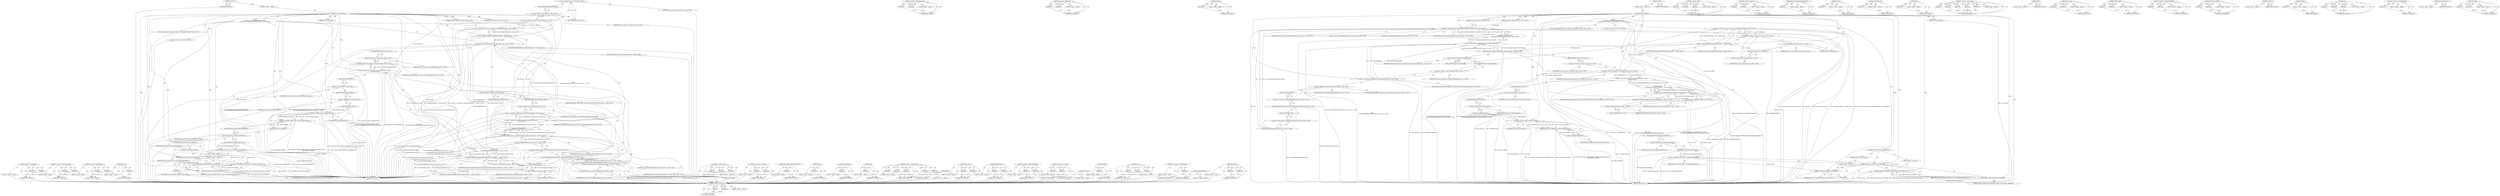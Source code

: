 digraph "std.move" {
vulnerable_212 [label=<(METHOD,&lt;operator&gt;.assignment)>];
vulnerable_213 [label=<(PARAM,p1)>];
vulnerable_214 [label=<(PARAM,p2)>];
vulnerable_215 [label=<(BLOCK,&lt;empty&gt;,&lt;empty&gt;)>];
vulnerable_216 [label=<(METHOD_RETURN,ANY)>];
vulnerable_196 [label=<(METHOD,&lt;operator&gt;.indirectFieldAccess)>];
vulnerable_197 [label=<(PARAM,p1)>];
vulnerable_198 [label=<(PARAM,p2)>];
vulnerable_199 [label=<(BLOCK,&lt;empty&gt;,&lt;empty&gt;)>];
vulnerable_200 [label=<(METHOD_RETURN,ANY)>];
vulnerable_145 [label=<(METHOD,&lt;operator&gt;.greaterThan)>];
vulnerable_146 [label=<(PARAM,p1)>];
vulnerable_147 [label=<(PARAM,p2)>];
vulnerable_148 [label=<(BLOCK,&lt;empty&gt;,&lt;empty&gt;)>];
vulnerable_149 [label=<(METHOD_RETURN,ANY)>];
vulnerable_170 [label=<(METHOD,stream)>];
vulnerable_171 [label=<(PARAM,p1)>];
vulnerable_172 [label=<(BLOCK,&lt;empty&gt;,&lt;empty&gt;)>];
vulnerable_173 [label=<(METHOD_RETURN,ANY)>];
vulnerable_6 [label=<(METHOD,&lt;global&gt;)<SUB>1</SUB>>];
vulnerable_7 [label=<(BLOCK,&lt;empty&gt;,&lt;empty&gt;)<SUB>1</SUB>>];
vulnerable_8 [label=<(METHOD,FileChangedHelper)<SUB>1</SUB>>];
vulnerable_9 [label="<(PARAM,const base::FilePath&amp; file_path)<SUB>2</SUB>>"];
vulnerable_10 [label="<(PARAM,const base::Time&amp; time)<SUB>3</SUB>>"];
vulnerable_11 [label=<(PARAM,bool error_expected)<SUB>4</SUB>>];
vulnerable_12 [label="<(BLOCK,{
   std::vector&lt;std::unique_ptr&lt;UploadElementR...,{
   std::vector&lt;std::unique_ptr&lt;UploadElementR...)<SUB>4</SUB>>"];
vulnerable_13 [label="<(&lt;operator&gt;.lessThan,std::vector&lt;std::unique_ptr&lt;UploadElementReader...)<SUB>5</SUB>>"];
vulnerable_14 [label="<(&lt;operator&gt;.lessThan,std::vector&lt;std::unique_ptr)<SUB>5</SUB>>"];
vulnerable_15 [label="<(&lt;operator&gt;.fieldAccess,std::vector)<SUB>5</SUB>>"];
vulnerable_16 [label="<(IDENTIFIER,std,std::vector&lt;std::unique_ptr)<SUB>5</SUB>>"];
vulnerable_17 [label=<(FIELD_IDENTIFIER,vector,vector)<SUB>5</SUB>>];
vulnerable_18 [label="<(&lt;operator&gt;.fieldAccess,std::unique_ptr)<SUB>5</SUB>>"];
vulnerable_19 [label="<(IDENTIFIER,std,std::vector&lt;std::unique_ptr)<SUB>5</SUB>>"];
vulnerable_20 [label=<(FIELD_IDENTIFIER,unique_ptr,unique_ptr)<SUB>5</SUB>>];
vulnerable_21 [label=<(&lt;operator&gt;.arithmeticShiftRight,UploadElementReader&gt;&gt; element_readers)<SUB>5</SUB>>];
vulnerable_22 [label=<(IDENTIFIER,UploadElementReader,UploadElementReader&gt;&gt; element_readers)<SUB>5</SUB>>];
vulnerable_23 [label=<(IDENTIFIER,element_readers,UploadElementReader&gt;&gt; element_readers)<SUB>5</SUB>>];
vulnerable_24 [label="<(push_back,element_readers.push_back(base::MakeUnique&lt;Uplo...)<SUB>6</SUB>>"];
vulnerable_25 [label=<(&lt;operator&gt;.fieldAccess,element_readers.push_back)<SUB>6</SUB>>];
vulnerable_26 [label="<(IDENTIFIER,element_readers,element_readers.push_back(base::MakeUnique&lt;Uplo...)<SUB>6</SUB>>"];
vulnerable_27 [label=<(FIELD_IDENTIFIER,push_back,push_back)<SUB>6</SUB>>];
vulnerable_28 [label="<(&lt;operator&gt;.greaterThan,base::MakeUnique&lt;UploadFileElementReader&gt;(
    ...)<SUB>6</SUB>>"];
vulnerable_29 [label="<(&lt;operator&gt;.lessThan,base::MakeUnique&lt;UploadFileElementReader)<SUB>6</SUB>>"];
vulnerable_30 [label="<(&lt;operator&gt;.fieldAccess,base::MakeUnique)<SUB>6</SUB>>"];
vulnerable_31 [label="<(IDENTIFIER,base,base::MakeUnique&lt;UploadFileElementReader)<SUB>6</SUB>>"];
vulnerable_32 [label=<(FIELD_IDENTIFIER,MakeUnique,MakeUnique)<SUB>6</SUB>>];
vulnerable_33 [label="<(IDENTIFIER,UploadFileElementReader,base::MakeUnique&lt;UploadFileElementReader)<SUB>6</SUB>>"];
vulnerable_34 [label="<(&lt;operator&gt;.bracketedPrimary,(
       base::ThreadTaskRunnerHandle::Get().ge...)<SUB>6</SUB>>"];
vulnerable_35 [label="<(&lt;operator&gt;.expressionList,base::ThreadTaskRunnerHandle::Get().get(), file...)<SUB>7</SUB>>"];
vulnerable_36 [label="<(get,base::ThreadTaskRunnerHandle::Get().get())<SUB>7</SUB>>"];
vulnerable_37 [label="<(&lt;operator&gt;.fieldAccess,base::ThreadTaskRunnerHandle::Get().get)<SUB>7</SUB>>"];
vulnerable_38 [label="<(base.ThreadTaskRunnerHandle.Get,base::ThreadTaskRunnerHandle::Get())<SUB>7</SUB>>"];
vulnerable_39 [label="<(&lt;operator&gt;.fieldAccess,base::ThreadTaskRunnerHandle::Get)<SUB>7</SUB>>"];
vulnerable_40 [label="<(&lt;operator&gt;.fieldAccess,base::ThreadTaskRunnerHandle)<SUB>7</SUB>>"];
vulnerable_41 [label="<(IDENTIFIER,base,base::ThreadTaskRunnerHandle::Get())<SUB>7</SUB>>"];
vulnerable_42 [label="<(IDENTIFIER,ThreadTaskRunnerHandle,base::ThreadTaskRunnerHandle::Get())<SUB>7</SUB>>"];
vulnerable_43 [label=<(FIELD_IDENTIFIER,Get,Get)<SUB>7</SUB>>];
vulnerable_44 [label=<(FIELD_IDENTIFIER,get,get)<SUB>7</SUB>>];
vulnerable_45 [label="<(IDENTIFIER,file_path,base::ThreadTaskRunnerHandle::Get().get(), file...)<SUB>7</SUB>>"];
vulnerable_46 [label="<(LITERAL,1,base::ThreadTaskRunnerHandle::Get().get(), file...)<SUB>7</SUB>>"];
vulnerable_47 [label="<(LITERAL,2,base::ThreadTaskRunnerHandle::Get().get(), file...)<SUB>7</SUB>>"];
vulnerable_48 [label="<(IDENTIFIER,time,base::ThreadTaskRunnerHandle::Get().get(), file...)<SUB>7</SUB>>"];
vulnerable_49 [label="<(LOCAL,TestCompletionCallback init_callback: TestCompletionCallback)<SUB>9</SUB>>"];
vulnerable_50 [label="<(&lt;operator&gt;.greaterThan,std::unique_ptr&lt;UploadDataStream&gt; stream(
     ...)<SUB>10</SUB>>"];
vulnerable_51 [label="<(&lt;operator&gt;.lessThan,std::unique_ptr&lt;UploadDataStream)<SUB>10</SUB>>"];
vulnerable_52 [label="<(&lt;operator&gt;.fieldAccess,std::unique_ptr)<SUB>10</SUB>>"];
vulnerable_53 [label="<(IDENTIFIER,std,std::unique_ptr&lt;UploadDataStream)<SUB>10</SUB>>"];
vulnerable_54 [label=<(FIELD_IDENTIFIER,unique_ptr,unique_ptr)<SUB>10</SUB>>];
vulnerable_55 [label="<(IDENTIFIER,UploadDataStream,std::unique_ptr&lt;UploadDataStream)<SUB>10</SUB>>"];
vulnerable_56 [label="<(stream,stream(
      new ElementsUploadDataStream(std:...)<SUB>10</SUB>>"];
vulnerable_57 [label="<(&lt;operator&gt;.new,new ElementsUploadDataStream(std::move(element_...)<SUB>11</SUB>>"];
vulnerable_58 [label="<(IDENTIFIER,ElementsUploadDataStream,new ElementsUploadDataStream(std::move(element_...)<SUB>11</SUB>>"];
vulnerable_59 [label="<(std.move,std::move(element_readers))<SUB>11</SUB>>"];
vulnerable_60 [label="<(&lt;operator&gt;.fieldAccess,std::move)<SUB>11</SUB>>"];
vulnerable_61 [label="<(IDENTIFIER,std,std::move(element_readers))<SUB>11</SUB>>"];
vulnerable_62 [label=<(FIELD_IDENTIFIER,move,move)<SUB>11</SUB>>];
vulnerable_63 [label="<(IDENTIFIER,element_readers,std::move(element_readers))<SUB>11</SUB>>"];
vulnerable_64 [label="<(LITERAL,0,new ElementsUploadDataStream(std::move(element_...)<SUB>11</SUB>>"];
vulnerable_65 [label=<(ASSERT_THAT,ASSERT_THAT(stream-&gt;Init(init_callback.callback...)<SUB>12</SUB>>];
vulnerable_66 [label=<(Init,stream-&gt;Init(init_callback.callback(), NetLogWi...)<SUB>12</SUB>>];
vulnerable_67 [label=<(&lt;operator&gt;.indirectFieldAccess,stream-&gt;Init)<SUB>12</SUB>>];
vulnerable_68 [label=<(IDENTIFIER,stream,stream-&gt;Init(init_callback.callback(), NetLogWi...)<SUB>12</SUB>>];
vulnerable_69 [label=<(FIELD_IDENTIFIER,Init,Init)<SUB>12</SUB>>];
vulnerable_70 [label=<(callback,init_callback.callback())<SUB>12</SUB>>];
vulnerable_71 [label=<(&lt;operator&gt;.fieldAccess,init_callback.callback)<SUB>12</SUB>>];
vulnerable_72 [label=<(IDENTIFIER,init_callback,init_callback.callback())<SUB>12</SUB>>];
vulnerable_73 [label=<(FIELD_IDENTIFIER,callback,callback)<SUB>12</SUB>>];
vulnerable_74 [label=<(NetLogWithSource,NetLogWithSource())<SUB>12</SUB>>];
vulnerable_75 [label=<(IsError,IsError(ERR_IO_PENDING))<SUB>13</SUB>>];
vulnerable_76 [label=<(IDENTIFIER,ERR_IO_PENDING,IsError(ERR_IO_PENDING))<SUB>13</SUB>>];
vulnerable_77 [label="<(LOCAL,int error_code: int)<SUB>14</SUB>>"];
vulnerable_78 [label=<(&lt;operator&gt;.assignment,error_code = init_callback.WaitForResult())<SUB>14</SUB>>];
vulnerable_79 [label=<(IDENTIFIER,error_code,error_code = init_callback.WaitForResult())<SUB>14</SUB>>];
vulnerable_80 [label=<(WaitForResult,init_callback.WaitForResult())<SUB>14</SUB>>];
vulnerable_81 [label=<(&lt;operator&gt;.fieldAccess,init_callback.WaitForResult)<SUB>14</SUB>>];
vulnerable_82 [label=<(IDENTIFIER,init_callback,init_callback.WaitForResult())<SUB>14</SUB>>];
vulnerable_83 [label=<(FIELD_IDENTIFIER,WaitForResult,WaitForResult)<SUB>14</SUB>>];
vulnerable_84 [label=<(CONTROL_STRUCTURE,IF,if (error_expected))<SUB>15</SUB>>];
vulnerable_85 [label=<(IDENTIFIER,error_expected,if (error_expected))<SUB>15</SUB>>];
vulnerable_86 [label=<(BLOCK,&lt;empty&gt;,&lt;empty&gt;)<SUB>16</SUB>>];
vulnerable_87 [label=<(ASSERT_THAT,ASSERT_THAT(error_code, IsError(ERR_UPLOAD_FILE...)<SUB>16</SUB>>];
vulnerable_88 [label=<(IDENTIFIER,error_code,ASSERT_THAT(error_code, IsError(ERR_UPLOAD_FILE...)<SUB>16</SUB>>];
vulnerable_89 [label=<(IsError,IsError(ERR_UPLOAD_FILE_CHANGED))<SUB>16</SUB>>];
vulnerable_90 [label=<(IDENTIFIER,ERR_UPLOAD_FILE_CHANGED,IsError(ERR_UPLOAD_FILE_CHANGED))<SUB>16</SUB>>];
vulnerable_91 [label=<(CONTROL_STRUCTURE,ELSE,else)<SUB>18</SUB>>];
vulnerable_92 [label=<(BLOCK,&lt;empty&gt;,&lt;empty&gt;)<SUB>18</SUB>>];
vulnerable_93 [label=<(ASSERT_THAT,ASSERT_THAT(error_code, IsOk()))<SUB>18</SUB>>];
vulnerable_94 [label=<(IDENTIFIER,error_code,ASSERT_THAT(error_code, IsOk()))<SUB>18</SUB>>];
vulnerable_95 [label=<(IsOk,IsOk())<SUB>18</SUB>>];
vulnerable_96 [label=<(METHOD_RETURN,void)<SUB>1</SUB>>];
vulnerable_98 [label=<(METHOD_RETURN,ANY)<SUB>1</SUB>>];
vulnerable_174 [label=<(METHOD,&lt;operator&gt;.new)>];
vulnerable_175 [label=<(PARAM,p1)>];
vulnerable_176 [label=<(PARAM,p2)>];
vulnerable_177 [label=<(PARAM,p3)>];
vulnerable_178 [label=<(BLOCK,&lt;empty&gt;,&lt;empty&gt;)>];
vulnerable_179 [label=<(METHOD_RETURN,ANY)>];
vulnerable_130 [label=<(METHOD,&lt;operator&gt;.fieldAccess)>];
vulnerable_131 [label=<(PARAM,p1)>];
vulnerable_132 [label=<(PARAM,p2)>];
vulnerable_133 [label=<(BLOCK,&lt;empty&gt;,&lt;empty&gt;)>];
vulnerable_134 [label=<(METHOD_RETURN,ANY)>];
vulnerable_166 [label=<(METHOD,base.ThreadTaskRunnerHandle.Get)>];
vulnerable_167 [label=<(PARAM,p1)>];
vulnerable_168 [label=<(BLOCK,&lt;empty&gt;,&lt;empty&gt;)>];
vulnerable_169 [label=<(METHOD_RETURN,ANY)>];
vulnerable_208 [label=<(METHOD,IsError)>];
vulnerable_209 [label=<(PARAM,p1)>];
vulnerable_210 [label=<(BLOCK,&lt;empty&gt;,&lt;empty&gt;)>];
vulnerable_211 [label=<(METHOD_RETURN,ANY)>];
vulnerable_217 [label=<(METHOD,WaitForResult)>];
vulnerable_218 [label=<(PARAM,p1)>];
vulnerable_219 [label=<(BLOCK,&lt;empty&gt;,&lt;empty&gt;)>];
vulnerable_220 [label=<(METHOD_RETURN,ANY)>];
vulnerable_162 [label=<(METHOD,get)>];
vulnerable_163 [label=<(PARAM,p1)>];
vulnerable_164 [label=<(BLOCK,&lt;empty&gt;,&lt;empty&gt;)>];
vulnerable_165 [label=<(METHOD_RETURN,ANY)>];
vulnerable_154 [label=<(METHOD,&lt;operator&gt;.expressionList)>];
vulnerable_155 [label=<(PARAM,p1)>];
vulnerable_156 [label=<(PARAM,p2)>];
vulnerable_157 [label=<(PARAM,p3)>];
vulnerable_158 [label=<(PARAM,p4)>];
vulnerable_159 [label=<(PARAM,p5)>];
vulnerable_160 [label=<(BLOCK,&lt;empty&gt;,&lt;empty&gt;)>];
vulnerable_161 [label=<(METHOD_RETURN,ANY)>];
vulnerable_221 [label=<(METHOD,IsOk)>];
vulnerable_222 [label=<(BLOCK,&lt;empty&gt;,&lt;empty&gt;)>];
vulnerable_223 [label=<(METHOD_RETURN,ANY)>];
vulnerable_140 [label=<(METHOD,push_back)>];
vulnerable_141 [label=<(PARAM,p1)>];
vulnerable_142 [label=<(PARAM,p2)>];
vulnerable_143 [label=<(BLOCK,&lt;empty&gt;,&lt;empty&gt;)>];
vulnerable_144 [label=<(METHOD_RETURN,ANY)>];
vulnerable_185 [label=<(METHOD,ASSERT_THAT)>];
vulnerable_186 [label=<(PARAM,p1)>];
vulnerable_187 [label=<(PARAM,p2)>];
vulnerable_188 [label=<(BLOCK,&lt;empty&gt;,&lt;empty&gt;)>];
vulnerable_189 [label=<(METHOD_RETURN,ANY)>];
vulnerable_135 [label=<(METHOD,&lt;operator&gt;.arithmeticShiftRight)>];
vulnerable_136 [label=<(PARAM,p1)>];
vulnerable_137 [label=<(PARAM,p2)>];
vulnerable_138 [label=<(BLOCK,&lt;empty&gt;,&lt;empty&gt;)>];
vulnerable_139 [label=<(METHOD_RETURN,ANY)>];
vulnerable_125 [label=<(METHOD,&lt;operator&gt;.lessThan)>];
vulnerable_126 [label=<(PARAM,p1)>];
vulnerable_127 [label=<(PARAM,p2)>];
vulnerable_128 [label=<(BLOCK,&lt;empty&gt;,&lt;empty&gt;)>];
vulnerable_129 [label=<(METHOD_RETURN,ANY)>];
vulnerable_119 [label=<(METHOD,&lt;global&gt;)<SUB>1</SUB>>];
vulnerable_120 [label=<(BLOCK,&lt;empty&gt;,&lt;empty&gt;)>];
vulnerable_121 [label=<(METHOD_RETURN,ANY)>];
vulnerable_201 [label=<(METHOD,callback)>];
vulnerable_202 [label=<(PARAM,p1)>];
vulnerable_203 [label=<(BLOCK,&lt;empty&gt;,&lt;empty&gt;)>];
vulnerable_204 [label=<(METHOD_RETURN,ANY)>];
vulnerable_190 [label=<(METHOD,Init)>];
vulnerable_191 [label=<(PARAM,p1)>];
vulnerable_192 [label=<(PARAM,p2)>];
vulnerable_193 [label=<(PARAM,p3)>];
vulnerable_194 [label=<(BLOCK,&lt;empty&gt;,&lt;empty&gt;)>];
vulnerable_195 [label=<(METHOD_RETURN,ANY)>];
vulnerable_150 [label=<(METHOD,&lt;operator&gt;.bracketedPrimary)>];
vulnerable_151 [label=<(PARAM,p1)>];
vulnerable_152 [label=<(BLOCK,&lt;empty&gt;,&lt;empty&gt;)>];
vulnerable_153 [label=<(METHOD_RETURN,ANY)>];
vulnerable_205 [label=<(METHOD,NetLogWithSource)>];
vulnerable_206 [label=<(BLOCK,&lt;empty&gt;,&lt;empty&gt;)>];
vulnerable_207 [label=<(METHOD_RETURN,ANY)>];
vulnerable_180 [label=<(METHOD,std.move)>];
vulnerable_181 [label=<(PARAM,p1)>];
vulnerable_182 [label=<(PARAM,p2)>];
vulnerable_183 [label=<(BLOCK,&lt;empty&gt;,&lt;empty&gt;)>];
vulnerable_184 [label=<(METHOD_RETURN,ANY)>];
fixed_212 [label=<(METHOD,&lt;operator&gt;.assignment)>];
fixed_213 [label=<(PARAM,p1)>];
fixed_214 [label=<(PARAM,p2)>];
fixed_215 [label=<(BLOCK,&lt;empty&gt;,&lt;empty&gt;)>];
fixed_216 [label=<(METHOD_RETURN,ANY)>];
fixed_196 [label=<(METHOD,&lt;operator&gt;.indirectFieldAccess)>];
fixed_197 [label=<(PARAM,p1)>];
fixed_198 [label=<(PARAM,p2)>];
fixed_199 [label=<(BLOCK,&lt;empty&gt;,&lt;empty&gt;)>];
fixed_200 [label=<(METHOD_RETURN,ANY)>];
fixed_145 [label=<(METHOD,&lt;operator&gt;.greaterThan)>];
fixed_146 [label=<(PARAM,p1)>];
fixed_147 [label=<(PARAM,p2)>];
fixed_148 [label=<(BLOCK,&lt;empty&gt;,&lt;empty&gt;)>];
fixed_149 [label=<(METHOD_RETURN,ANY)>];
fixed_170 [label=<(METHOD,stream)>];
fixed_171 [label=<(PARAM,p1)>];
fixed_172 [label=<(BLOCK,&lt;empty&gt;,&lt;empty&gt;)>];
fixed_173 [label=<(METHOD_RETURN,ANY)>];
fixed_6 [label=<(METHOD,&lt;global&gt;)<SUB>1</SUB>>];
fixed_7 [label=<(BLOCK,&lt;empty&gt;,&lt;empty&gt;)<SUB>1</SUB>>];
fixed_8 [label=<(METHOD,FileChangedHelper)<SUB>1</SUB>>];
fixed_9 [label="<(PARAM,const base::FilePath&amp; file_path)<SUB>2</SUB>>"];
fixed_10 [label="<(PARAM,const base::Time&amp; time)<SUB>3</SUB>>"];
fixed_11 [label=<(PARAM,bool error_expected)<SUB>4</SUB>>];
fixed_12 [label="<(BLOCK,{
   std::vector&lt;std::unique_ptr&lt;UploadElementR...,{
   std::vector&lt;std::unique_ptr&lt;UploadElementR...)<SUB>4</SUB>>"];
fixed_13 [label="<(&lt;operator&gt;.lessThan,std::vector&lt;std::unique_ptr&lt;UploadElementReader...)<SUB>5</SUB>>"];
fixed_14 [label="<(&lt;operator&gt;.lessThan,std::vector&lt;std::unique_ptr)<SUB>5</SUB>>"];
fixed_15 [label="<(&lt;operator&gt;.fieldAccess,std::vector)<SUB>5</SUB>>"];
fixed_16 [label="<(IDENTIFIER,std,std::vector&lt;std::unique_ptr)<SUB>5</SUB>>"];
fixed_17 [label=<(FIELD_IDENTIFIER,vector,vector)<SUB>5</SUB>>];
fixed_18 [label="<(&lt;operator&gt;.fieldAccess,std::unique_ptr)<SUB>5</SUB>>"];
fixed_19 [label="<(IDENTIFIER,std,std::vector&lt;std::unique_ptr)<SUB>5</SUB>>"];
fixed_20 [label=<(FIELD_IDENTIFIER,unique_ptr,unique_ptr)<SUB>5</SUB>>];
fixed_21 [label=<(&lt;operator&gt;.arithmeticShiftRight,UploadElementReader&gt;&gt; element_readers)<SUB>5</SUB>>];
fixed_22 [label=<(IDENTIFIER,UploadElementReader,UploadElementReader&gt;&gt; element_readers)<SUB>5</SUB>>];
fixed_23 [label=<(IDENTIFIER,element_readers,UploadElementReader&gt;&gt; element_readers)<SUB>5</SUB>>];
fixed_24 [label="<(push_back,element_readers.push_back(std::make_unique&lt;Uplo...)<SUB>6</SUB>>"];
fixed_25 [label=<(&lt;operator&gt;.fieldAccess,element_readers.push_back)<SUB>6</SUB>>];
fixed_26 [label="<(IDENTIFIER,element_readers,element_readers.push_back(std::make_unique&lt;Uplo...)<SUB>6</SUB>>"];
fixed_27 [label=<(FIELD_IDENTIFIER,push_back,push_back)<SUB>6</SUB>>];
fixed_28 [label="<(&lt;operator&gt;.greaterThan,std::make_unique&lt;UploadFileElementReader&gt;(
    ...)<SUB>6</SUB>>"];
fixed_29 [label="<(&lt;operator&gt;.lessThan,std::make_unique&lt;UploadFileElementReader)<SUB>6</SUB>>"];
fixed_30 [label="<(&lt;operator&gt;.fieldAccess,std::make_unique)<SUB>6</SUB>>"];
fixed_31 [label="<(IDENTIFIER,std,std::make_unique&lt;UploadFileElementReader)<SUB>6</SUB>>"];
fixed_32 [label=<(FIELD_IDENTIFIER,make_unique,make_unique)<SUB>6</SUB>>];
fixed_33 [label="<(IDENTIFIER,UploadFileElementReader,std::make_unique&lt;UploadFileElementReader)<SUB>6</SUB>>"];
fixed_34 [label="<(&lt;operator&gt;.bracketedPrimary,(
       base::ThreadTaskRunnerHandle::Get().ge...)<SUB>6</SUB>>"];
fixed_35 [label="<(&lt;operator&gt;.expressionList,base::ThreadTaskRunnerHandle::Get().get(), file...)<SUB>7</SUB>>"];
fixed_36 [label="<(get,base::ThreadTaskRunnerHandle::Get().get())<SUB>7</SUB>>"];
fixed_37 [label="<(&lt;operator&gt;.fieldAccess,base::ThreadTaskRunnerHandle::Get().get)<SUB>7</SUB>>"];
fixed_38 [label="<(base.ThreadTaskRunnerHandle.Get,base::ThreadTaskRunnerHandle::Get())<SUB>7</SUB>>"];
fixed_39 [label="<(&lt;operator&gt;.fieldAccess,base::ThreadTaskRunnerHandle::Get)<SUB>7</SUB>>"];
fixed_40 [label="<(&lt;operator&gt;.fieldAccess,base::ThreadTaskRunnerHandle)<SUB>7</SUB>>"];
fixed_41 [label="<(IDENTIFIER,base,base::ThreadTaskRunnerHandle::Get())<SUB>7</SUB>>"];
fixed_42 [label="<(IDENTIFIER,ThreadTaskRunnerHandle,base::ThreadTaskRunnerHandle::Get())<SUB>7</SUB>>"];
fixed_43 [label=<(FIELD_IDENTIFIER,Get,Get)<SUB>7</SUB>>];
fixed_44 [label=<(FIELD_IDENTIFIER,get,get)<SUB>7</SUB>>];
fixed_45 [label="<(IDENTIFIER,file_path,base::ThreadTaskRunnerHandle::Get().get(), file...)<SUB>7</SUB>>"];
fixed_46 [label="<(LITERAL,1,base::ThreadTaskRunnerHandle::Get().get(), file...)<SUB>7</SUB>>"];
fixed_47 [label="<(LITERAL,2,base::ThreadTaskRunnerHandle::Get().get(), file...)<SUB>7</SUB>>"];
fixed_48 [label="<(IDENTIFIER,time,base::ThreadTaskRunnerHandle::Get().get(), file...)<SUB>7</SUB>>"];
fixed_49 [label="<(LOCAL,TestCompletionCallback init_callback: TestCompletionCallback)<SUB>9</SUB>>"];
fixed_50 [label="<(&lt;operator&gt;.greaterThan,std::unique_ptr&lt;UploadDataStream&gt; stream(
     ...)<SUB>10</SUB>>"];
fixed_51 [label="<(&lt;operator&gt;.lessThan,std::unique_ptr&lt;UploadDataStream)<SUB>10</SUB>>"];
fixed_52 [label="<(&lt;operator&gt;.fieldAccess,std::unique_ptr)<SUB>10</SUB>>"];
fixed_53 [label="<(IDENTIFIER,std,std::unique_ptr&lt;UploadDataStream)<SUB>10</SUB>>"];
fixed_54 [label=<(FIELD_IDENTIFIER,unique_ptr,unique_ptr)<SUB>10</SUB>>];
fixed_55 [label="<(IDENTIFIER,UploadDataStream,std::unique_ptr&lt;UploadDataStream)<SUB>10</SUB>>"];
fixed_56 [label="<(stream,stream(
      new ElementsUploadDataStream(std:...)<SUB>10</SUB>>"];
fixed_57 [label="<(&lt;operator&gt;.new,new ElementsUploadDataStream(std::move(element_...)<SUB>11</SUB>>"];
fixed_58 [label="<(IDENTIFIER,ElementsUploadDataStream,new ElementsUploadDataStream(std::move(element_...)<SUB>11</SUB>>"];
fixed_59 [label="<(std.move,std::move(element_readers))<SUB>11</SUB>>"];
fixed_60 [label="<(&lt;operator&gt;.fieldAccess,std::move)<SUB>11</SUB>>"];
fixed_61 [label="<(IDENTIFIER,std,std::move(element_readers))<SUB>11</SUB>>"];
fixed_62 [label=<(FIELD_IDENTIFIER,move,move)<SUB>11</SUB>>];
fixed_63 [label="<(IDENTIFIER,element_readers,std::move(element_readers))<SUB>11</SUB>>"];
fixed_64 [label="<(LITERAL,0,new ElementsUploadDataStream(std::move(element_...)<SUB>11</SUB>>"];
fixed_65 [label=<(ASSERT_THAT,ASSERT_THAT(stream-&gt;Init(init_callback.callback...)<SUB>12</SUB>>];
fixed_66 [label=<(Init,stream-&gt;Init(init_callback.callback(), NetLogWi...)<SUB>12</SUB>>];
fixed_67 [label=<(&lt;operator&gt;.indirectFieldAccess,stream-&gt;Init)<SUB>12</SUB>>];
fixed_68 [label=<(IDENTIFIER,stream,stream-&gt;Init(init_callback.callback(), NetLogWi...)<SUB>12</SUB>>];
fixed_69 [label=<(FIELD_IDENTIFIER,Init,Init)<SUB>12</SUB>>];
fixed_70 [label=<(callback,init_callback.callback())<SUB>12</SUB>>];
fixed_71 [label=<(&lt;operator&gt;.fieldAccess,init_callback.callback)<SUB>12</SUB>>];
fixed_72 [label=<(IDENTIFIER,init_callback,init_callback.callback())<SUB>12</SUB>>];
fixed_73 [label=<(FIELD_IDENTIFIER,callback,callback)<SUB>12</SUB>>];
fixed_74 [label=<(NetLogWithSource,NetLogWithSource())<SUB>12</SUB>>];
fixed_75 [label=<(IsError,IsError(ERR_IO_PENDING))<SUB>13</SUB>>];
fixed_76 [label=<(IDENTIFIER,ERR_IO_PENDING,IsError(ERR_IO_PENDING))<SUB>13</SUB>>];
fixed_77 [label="<(LOCAL,int error_code: int)<SUB>14</SUB>>"];
fixed_78 [label=<(&lt;operator&gt;.assignment,error_code = init_callback.WaitForResult())<SUB>14</SUB>>];
fixed_79 [label=<(IDENTIFIER,error_code,error_code = init_callback.WaitForResult())<SUB>14</SUB>>];
fixed_80 [label=<(WaitForResult,init_callback.WaitForResult())<SUB>14</SUB>>];
fixed_81 [label=<(&lt;operator&gt;.fieldAccess,init_callback.WaitForResult)<SUB>14</SUB>>];
fixed_82 [label=<(IDENTIFIER,init_callback,init_callback.WaitForResult())<SUB>14</SUB>>];
fixed_83 [label=<(FIELD_IDENTIFIER,WaitForResult,WaitForResult)<SUB>14</SUB>>];
fixed_84 [label=<(CONTROL_STRUCTURE,IF,if (error_expected))<SUB>15</SUB>>];
fixed_85 [label=<(IDENTIFIER,error_expected,if (error_expected))<SUB>15</SUB>>];
fixed_86 [label=<(BLOCK,&lt;empty&gt;,&lt;empty&gt;)<SUB>16</SUB>>];
fixed_87 [label=<(ASSERT_THAT,ASSERT_THAT(error_code, IsError(ERR_UPLOAD_FILE...)<SUB>16</SUB>>];
fixed_88 [label=<(IDENTIFIER,error_code,ASSERT_THAT(error_code, IsError(ERR_UPLOAD_FILE...)<SUB>16</SUB>>];
fixed_89 [label=<(IsError,IsError(ERR_UPLOAD_FILE_CHANGED))<SUB>16</SUB>>];
fixed_90 [label=<(IDENTIFIER,ERR_UPLOAD_FILE_CHANGED,IsError(ERR_UPLOAD_FILE_CHANGED))<SUB>16</SUB>>];
fixed_91 [label=<(CONTROL_STRUCTURE,ELSE,else)<SUB>18</SUB>>];
fixed_92 [label=<(BLOCK,&lt;empty&gt;,&lt;empty&gt;)<SUB>18</SUB>>];
fixed_93 [label=<(ASSERT_THAT,ASSERT_THAT(error_code, IsOk()))<SUB>18</SUB>>];
fixed_94 [label=<(IDENTIFIER,error_code,ASSERT_THAT(error_code, IsOk()))<SUB>18</SUB>>];
fixed_95 [label=<(IsOk,IsOk())<SUB>18</SUB>>];
fixed_96 [label=<(METHOD_RETURN,void)<SUB>1</SUB>>];
fixed_98 [label=<(METHOD_RETURN,ANY)<SUB>1</SUB>>];
fixed_174 [label=<(METHOD,&lt;operator&gt;.new)>];
fixed_175 [label=<(PARAM,p1)>];
fixed_176 [label=<(PARAM,p2)>];
fixed_177 [label=<(PARAM,p3)>];
fixed_178 [label=<(BLOCK,&lt;empty&gt;,&lt;empty&gt;)>];
fixed_179 [label=<(METHOD_RETURN,ANY)>];
fixed_130 [label=<(METHOD,&lt;operator&gt;.fieldAccess)>];
fixed_131 [label=<(PARAM,p1)>];
fixed_132 [label=<(PARAM,p2)>];
fixed_133 [label=<(BLOCK,&lt;empty&gt;,&lt;empty&gt;)>];
fixed_134 [label=<(METHOD_RETURN,ANY)>];
fixed_166 [label=<(METHOD,base.ThreadTaskRunnerHandle.Get)>];
fixed_167 [label=<(PARAM,p1)>];
fixed_168 [label=<(BLOCK,&lt;empty&gt;,&lt;empty&gt;)>];
fixed_169 [label=<(METHOD_RETURN,ANY)>];
fixed_208 [label=<(METHOD,IsError)>];
fixed_209 [label=<(PARAM,p1)>];
fixed_210 [label=<(BLOCK,&lt;empty&gt;,&lt;empty&gt;)>];
fixed_211 [label=<(METHOD_RETURN,ANY)>];
fixed_217 [label=<(METHOD,WaitForResult)>];
fixed_218 [label=<(PARAM,p1)>];
fixed_219 [label=<(BLOCK,&lt;empty&gt;,&lt;empty&gt;)>];
fixed_220 [label=<(METHOD_RETURN,ANY)>];
fixed_162 [label=<(METHOD,get)>];
fixed_163 [label=<(PARAM,p1)>];
fixed_164 [label=<(BLOCK,&lt;empty&gt;,&lt;empty&gt;)>];
fixed_165 [label=<(METHOD_RETURN,ANY)>];
fixed_154 [label=<(METHOD,&lt;operator&gt;.expressionList)>];
fixed_155 [label=<(PARAM,p1)>];
fixed_156 [label=<(PARAM,p2)>];
fixed_157 [label=<(PARAM,p3)>];
fixed_158 [label=<(PARAM,p4)>];
fixed_159 [label=<(PARAM,p5)>];
fixed_160 [label=<(BLOCK,&lt;empty&gt;,&lt;empty&gt;)>];
fixed_161 [label=<(METHOD_RETURN,ANY)>];
fixed_221 [label=<(METHOD,IsOk)>];
fixed_222 [label=<(BLOCK,&lt;empty&gt;,&lt;empty&gt;)>];
fixed_223 [label=<(METHOD_RETURN,ANY)>];
fixed_140 [label=<(METHOD,push_back)>];
fixed_141 [label=<(PARAM,p1)>];
fixed_142 [label=<(PARAM,p2)>];
fixed_143 [label=<(BLOCK,&lt;empty&gt;,&lt;empty&gt;)>];
fixed_144 [label=<(METHOD_RETURN,ANY)>];
fixed_185 [label=<(METHOD,ASSERT_THAT)>];
fixed_186 [label=<(PARAM,p1)>];
fixed_187 [label=<(PARAM,p2)>];
fixed_188 [label=<(BLOCK,&lt;empty&gt;,&lt;empty&gt;)>];
fixed_189 [label=<(METHOD_RETURN,ANY)>];
fixed_135 [label=<(METHOD,&lt;operator&gt;.arithmeticShiftRight)>];
fixed_136 [label=<(PARAM,p1)>];
fixed_137 [label=<(PARAM,p2)>];
fixed_138 [label=<(BLOCK,&lt;empty&gt;,&lt;empty&gt;)>];
fixed_139 [label=<(METHOD_RETURN,ANY)>];
fixed_125 [label=<(METHOD,&lt;operator&gt;.lessThan)>];
fixed_126 [label=<(PARAM,p1)>];
fixed_127 [label=<(PARAM,p2)>];
fixed_128 [label=<(BLOCK,&lt;empty&gt;,&lt;empty&gt;)>];
fixed_129 [label=<(METHOD_RETURN,ANY)>];
fixed_119 [label=<(METHOD,&lt;global&gt;)<SUB>1</SUB>>];
fixed_120 [label=<(BLOCK,&lt;empty&gt;,&lt;empty&gt;)>];
fixed_121 [label=<(METHOD_RETURN,ANY)>];
fixed_201 [label=<(METHOD,callback)>];
fixed_202 [label=<(PARAM,p1)>];
fixed_203 [label=<(BLOCK,&lt;empty&gt;,&lt;empty&gt;)>];
fixed_204 [label=<(METHOD_RETURN,ANY)>];
fixed_190 [label=<(METHOD,Init)>];
fixed_191 [label=<(PARAM,p1)>];
fixed_192 [label=<(PARAM,p2)>];
fixed_193 [label=<(PARAM,p3)>];
fixed_194 [label=<(BLOCK,&lt;empty&gt;,&lt;empty&gt;)>];
fixed_195 [label=<(METHOD_RETURN,ANY)>];
fixed_150 [label=<(METHOD,&lt;operator&gt;.bracketedPrimary)>];
fixed_151 [label=<(PARAM,p1)>];
fixed_152 [label=<(BLOCK,&lt;empty&gt;,&lt;empty&gt;)>];
fixed_153 [label=<(METHOD_RETURN,ANY)>];
fixed_205 [label=<(METHOD,NetLogWithSource)>];
fixed_206 [label=<(BLOCK,&lt;empty&gt;,&lt;empty&gt;)>];
fixed_207 [label=<(METHOD_RETURN,ANY)>];
fixed_180 [label=<(METHOD,std.move)>];
fixed_181 [label=<(PARAM,p1)>];
fixed_182 [label=<(PARAM,p2)>];
fixed_183 [label=<(BLOCK,&lt;empty&gt;,&lt;empty&gt;)>];
fixed_184 [label=<(METHOD_RETURN,ANY)>];
vulnerable_212 -> vulnerable_213  [key=0, label="AST: "];
vulnerable_212 -> vulnerable_213  [key=1, label="DDG: "];
vulnerable_212 -> vulnerable_215  [key=0, label="AST: "];
vulnerable_212 -> vulnerable_214  [key=0, label="AST: "];
vulnerable_212 -> vulnerable_214  [key=1, label="DDG: "];
vulnerable_212 -> vulnerable_216  [key=0, label="AST: "];
vulnerable_212 -> vulnerable_216  [key=1, label="CFG: "];
vulnerable_213 -> vulnerable_216  [key=0, label="DDG: p1"];
vulnerable_214 -> vulnerable_216  [key=0, label="DDG: p2"];
vulnerable_196 -> vulnerable_197  [key=0, label="AST: "];
vulnerable_196 -> vulnerable_197  [key=1, label="DDG: "];
vulnerable_196 -> vulnerable_199  [key=0, label="AST: "];
vulnerable_196 -> vulnerable_198  [key=0, label="AST: "];
vulnerable_196 -> vulnerable_198  [key=1, label="DDG: "];
vulnerable_196 -> vulnerable_200  [key=0, label="AST: "];
vulnerable_196 -> vulnerable_200  [key=1, label="CFG: "];
vulnerable_197 -> vulnerable_200  [key=0, label="DDG: p1"];
vulnerable_198 -> vulnerable_200  [key=0, label="DDG: p2"];
vulnerable_145 -> vulnerable_146  [key=0, label="AST: "];
vulnerable_145 -> vulnerable_146  [key=1, label="DDG: "];
vulnerable_145 -> vulnerable_148  [key=0, label="AST: "];
vulnerable_145 -> vulnerable_147  [key=0, label="AST: "];
vulnerable_145 -> vulnerable_147  [key=1, label="DDG: "];
vulnerable_145 -> vulnerable_149  [key=0, label="AST: "];
vulnerable_145 -> vulnerable_149  [key=1, label="CFG: "];
vulnerable_146 -> vulnerable_149  [key=0, label="DDG: p1"];
vulnerable_147 -> vulnerable_149  [key=0, label="DDG: p2"];
vulnerable_170 -> vulnerable_171  [key=0, label="AST: "];
vulnerable_170 -> vulnerable_171  [key=1, label="DDG: "];
vulnerable_170 -> vulnerable_172  [key=0, label="AST: "];
vulnerable_170 -> vulnerable_173  [key=0, label="AST: "];
vulnerable_170 -> vulnerable_173  [key=1, label="CFG: "];
vulnerable_171 -> vulnerable_173  [key=0, label="DDG: p1"];
vulnerable_6 -> vulnerable_7  [key=0, label="AST: "];
vulnerable_6 -> vulnerable_98  [key=0, label="AST: "];
vulnerable_6 -> vulnerable_98  [key=1, label="CFG: "];
vulnerable_7 -> vulnerable_8  [key=0, label="AST: "];
vulnerable_8 -> vulnerable_9  [key=0, label="AST: "];
vulnerable_8 -> vulnerable_9  [key=1, label="DDG: "];
vulnerable_8 -> vulnerable_10  [key=0, label="AST: "];
vulnerable_8 -> vulnerable_10  [key=1, label="DDG: "];
vulnerable_8 -> vulnerable_11  [key=0, label="AST: "];
vulnerable_8 -> vulnerable_11  [key=1, label="DDG: "];
vulnerable_8 -> vulnerable_12  [key=0, label="AST: "];
vulnerable_8 -> vulnerable_96  [key=0, label="AST: "];
vulnerable_8 -> vulnerable_17  [key=0, label="CFG: "];
vulnerable_8 -> vulnerable_85  [key=0, label="DDG: "];
vulnerable_8 -> vulnerable_21  [key=0, label="DDG: "];
vulnerable_8 -> vulnerable_51  [key=0, label="DDG: "];
vulnerable_8 -> vulnerable_66  [key=0, label="DDG: "];
vulnerable_8 -> vulnerable_75  [key=0, label="DDG: "];
vulnerable_8 -> vulnerable_29  [key=0, label="DDG: "];
vulnerable_8 -> vulnerable_57  [key=0, label="DDG: "];
vulnerable_8 -> vulnerable_87  [key=0, label="DDG: "];
vulnerable_8 -> vulnerable_35  [key=0, label="DDG: "];
vulnerable_8 -> vulnerable_59  [key=0, label="DDG: "];
vulnerable_8 -> vulnerable_89  [key=0, label="DDG: "];
vulnerable_8 -> vulnerable_93  [key=0, label="DDG: "];
vulnerable_9 -> vulnerable_35  [key=0, label="DDG: file_path"];
vulnerable_10 -> vulnerable_35  [key=0, label="DDG: time"];
vulnerable_11 -> vulnerable_96  [key=0, label="DDG: error_expected"];
vulnerable_12 -> vulnerable_13  [key=0, label="AST: "];
vulnerable_12 -> vulnerable_24  [key=0, label="AST: "];
vulnerable_12 -> vulnerable_49  [key=0, label="AST: "];
vulnerable_12 -> vulnerable_50  [key=0, label="AST: "];
vulnerable_12 -> vulnerable_65  [key=0, label="AST: "];
vulnerable_12 -> vulnerable_77  [key=0, label="AST: "];
vulnerable_12 -> vulnerable_78  [key=0, label="AST: "];
vulnerable_12 -> vulnerable_84  [key=0, label="AST: "];
vulnerable_13 -> vulnerable_14  [key=0, label="AST: "];
vulnerable_13 -> vulnerable_21  [key=0, label="AST: "];
vulnerable_13 -> vulnerable_27  [key=0, label="CFG: "];
vulnerable_13 -> vulnerable_96  [key=0, label="DDG: std::vector&lt;std::unique_ptr"];
vulnerable_13 -> vulnerable_96  [key=1, label="DDG: UploadElementReader&gt;&gt; element_readers"];
vulnerable_13 -> vulnerable_96  [key=2, label="DDG: std::vector&lt;std::unique_ptr&lt;UploadElementReader&gt;&gt; element_readers"];
vulnerable_14 -> vulnerable_15  [key=0, label="AST: "];
vulnerable_14 -> vulnerable_18  [key=0, label="AST: "];
vulnerable_14 -> vulnerable_21  [key=0, label="CFG: "];
vulnerable_14 -> vulnerable_96  [key=0, label="DDG: std::vector"];
vulnerable_14 -> vulnerable_13  [key=0, label="DDG: std::vector"];
vulnerable_14 -> vulnerable_13  [key=1, label="DDG: std::unique_ptr"];
vulnerable_14 -> vulnerable_51  [key=0, label="DDG: std::unique_ptr"];
vulnerable_15 -> vulnerable_16  [key=0, label="AST: "];
vulnerable_15 -> vulnerable_17  [key=0, label="AST: "];
vulnerable_15 -> vulnerable_20  [key=0, label="CFG: "];
vulnerable_17 -> vulnerable_15  [key=0, label="CFG: "];
vulnerable_18 -> vulnerable_19  [key=0, label="AST: "];
vulnerable_18 -> vulnerable_20  [key=0, label="AST: "];
vulnerable_18 -> vulnerable_14  [key=0, label="CFG: "];
vulnerable_20 -> vulnerable_18  [key=0, label="CFG: "];
vulnerable_21 -> vulnerable_22  [key=0, label="AST: "];
vulnerable_21 -> vulnerable_23  [key=0, label="AST: "];
vulnerable_21 -> vulnerable_13  [key=0, label="CFG: "];
vulnerable_21 -> vulnerable_13  [key=1, label="DDG: UploadElementReader"];
vulnerable_21 -> vulnerable_13  [key=2, label="DDG: element_readers"];
vulnerable_21 -> vulnerable_96  [key=0, label="DDG: UploadElementReader"];
vulnerable_21 -> vulnerable_24  [key=0, label="DDG: element_readers"];
vulnerable_21 -> vulnerable_59  [key=0, label="DDG: element_readers"];
vulnerable_24 -> vulnerable_25  [key=0, label="AST: "];
vulnerable_24 -> vulnerable_28  [key=0, label="AST: "];
vulnerable_24 -> vulnerable_54  [key=0, label="CFG: "];
vulnerable_24 -> vulnerable_96  [key=0, label="DDG: base::MakeUnique&lt;UploadFileElementReader&gt;(
       base::ThreadTaskRunnerHandle::Get().get(), file_path, 1, 2, time)"];
vulnerable_24 -> vulnerable_96  [key=1, label="DDG: element_readers.push_back(base::MakeUnique&lt;UploadFileElementReader&gt;(
       base::ThreadTaskRunnerHandle::Get().get(), file_path, 1, 2, time))"];
vulnerable_24 -> vulnerable_59  [key=0, label="DDG: element_readers.push_back"];
vulnerable_25 -> vulnerable_26  [key=0, label="AST: "];
vulnerable_25 -> vulnerable_27  [key=0, label="AST: "];
vulnerable_25 -> vulnerable_32  [key=0, label="CFG: "];
vulnerable_27 -> vulnerable_25  [key=0, label="CFG: "];
vulnerable_28 -> vulnerable_29  [key=0, label="AST: "];
vulnerable_28 -> vulnerable_34  [key=0, label="AST: "];
vulnerable_28 -> vulnerable_24  [key=0, label="CFG: "];
vulnerable_28 -> vulnerable_24  [key=1, label="DDG: base::MakeUnique&lt;UploadFileElementReader"];
vulnerable_28 -> vulnerable_24  [key=2, label="DDG: (
       base::ThreadTaskRunnerHandle::Get().get(), file_path, 1, 2, time)"];
vulnerable_28 -> vulnerable_96  [key=0, label="DDG: base::MakeUnique&lt;UploadFileElementReader"];
vulnerable_28 -> vulnerable_96  [key=1, label="DDG: (
       base::ThreadTaskRunnerHandle::Get().get(), file_path, 1, 2, time)"];
vulnerable_29 -> vulnerable_30  [key=0, label="AST: "];
vulnerable_29 -> vulnerable_33  [key=0, label="AST: "];
vulnerable_29 -> vulnerable_40  [key=0, label="CFG: "];
vulnerable_29 -> vulnerable_96  [key=0, label="DDG: base::MakeUnique"];
vulnerable_29 -> vulnerable_96  [key=1, label="DDG: UploadFileElementReader"];
vulnerable_29 -> vulnerable_28  [key=0, label="DDG: base::MakeUnique"];
vulnerable_29 -> vulnerable_28  [key=1, label="DDG: UploadFileElementReader"];
vulnerable_30 -> vulnerable_31  [key=0, label="AST: "];
vulnerable_30 -> vulnerable_32  [key=0, label="AST: "];
vulnerable_30 -> vulnerable_29  [key=0, label="CFG: "];
vulnerable_32 -> vulnerable_30  [key=0, label="CFG: "];
vulnerable_34 -> vulnerable_35  [key=0, label="AST: "];
vulnerable_34 -> vulnerable_28  [key=0, label="CFG: "];
vulnerable_34 -> vulnerable_28  [key=1, label="DDG: base::ThreadTaskRunnerHandle::Get().get(), file_path, 1, 2, time"];
vulnerable_34 -> vulnerable_96  [key=0, label="DDG: base::ThreadTaskRunnerHandle::Get().get(), file_path, 1, 2, time"];
vulnerable_35 -> vulnerable_36  [key=0, label="AST: "];
vulnerable_35 -> vulnerable_45  [key=0, label="AST: "];
vulnerable_35 -> vulnerable_46  [key=0, label="AST: "];
vulnerable_35 -> vulnerable_47  [key=0, label="AST: "];
vulnerable_35 -> vulnerable_48  [key=0, label="AST: "];
vulnerable_35 -> vulnerable_34  [key=0, label="CFG: "];
vulnerable_35 -> vulnerable_34  [key=1, label="DDG: 1"];
vulnerable_35 -> vulnerable_34  [key=2, label="DDG: base::ThreadTaskRunnerHandle::Get().get()"];
vulnerable_35 -> vulnerable_34  [key=3, label="DDG: time"];
vulnerable_35 -> vulnerable_34  [key=4, label="DDG: 2"];
vulnerable_35 -> vulnerable_34  [key=5, label="DDG: file_path"];
vulnerable_35 -> vulnerable_96  [key=0, label="DDG: base::ThreadTaskRunnerHandle::Get().get()"];
vulnerable_35 -> vulnerable_96  [key=1, label="DDG: file_path"];
vulnerable_35 -> vulnerable_96  [key=2, label="DDG: time"];
vulnerable_36 -> vulnerable_37  [key=0, label="AST: "];
vulnerable_36 -> vulnerable_35  [key=0, label="CFG: "];
vulnerable_36 -> vulnerable_35  [key=1, label="DDG: base::ThreadTaskRunnerHandle::Get().get"];
vulnerable_36 -> vulnerable_96  [key=0, label="DDG: base::ThreadTaskRunnerHandle::Get().get"];
vulnerable_37 -> vulnerable_38  [key=0, label="AST: "];
vulnerable_37 -> vulnerable_44  [key=0, label="AST: "];
vulnerable_37 -> vulnerable_36  [key=0, label="CFG: "];
vulnerable_38 -> vulnerable_39  [key=0, label="AST: "];
vulnerable_38 -> vulnerable_44  [key=0, label="CFG: "];
vulnerable_38 -> vulnerable_96  [key=0, label="DDG: base::ThreadTaskRunnerHandle::Get"];
vulnerable_39 -> vulnerable_40  [key=0, label="AST: "];
vulnerable_39 -> vulnerable_43  [key=0, label="AST: "];
vulnerable_39 -> vulnerable_38  [key=0, label="CFG: "];
vulnerable_40 -> vulnerable_41  [key=0, label="AST: "];
vulnerable_40 -> vulnerable_42  [key=0, label="AST: "];
vulnerable_40 -> vulnerable_43  [key=0, label="CFG: "];
vulnerable_43 -> vulnerable_39  [key=0, label="CFG: "];
vulnerable_44 -> vulnerable_37  [key=0, label="CFG: "];
vulnerable_50 -> vulnerable_51  [key=0, label="AST: "];
vulnerable_50 -> vulnerable_56  [key=0, label="AST: "];
vulnerable_50 -> vulnerable_69  [key=0, label="CFG: "];
vulnerable_50 -> vulnerable_96  [key=0, label="DDG: std::unique_ptr&lt;UploadDataStream"];
vulnerable_50 -> vulnerable_96  [key=1, label="DDG: stream(
      new ElementsUploadDataStream(std::move(element_readers), 0))"];
vulnerable_50 -> vulnerable_96  [key=2, label="DDG: std::unique_ptr&lt;UploadDataStream&gt; stream(
      new ElementsUploadDataStream(std::move(element_readers), 0))"];
vulnerable_51 -> vulnerable_52  [key=0, label="AST: "];
vulnerable_51 -> vulnerable_55  [key=0, label="AST: "];
vulnerable_51 -> vulnerable_62  [key=0, label="CFG: "];
vulnerable_51 -> vulnerable_96  [key=0, label="DDG: std::unique_ptr"];
vulnerable_51 -> vulnerable_96  [key=1, label="DDG: UploadDataStream"];
vulnerable_51 -> vulnerable_50  [key=0, label="DDG: std::unique_ptr"];
vulnerable_51 -> vulnerable_50  [key=1, label="DDG: UploadDataStream"];
vulnerable_52 -> vulnerable_53  [key=0, label="AST: "];
vulnerable_52 -> vulnerable_54  [key=0, label="AST: "];
vulnerable_52 -> vulnerable_51  [key=0, label="CFG: "];
vulnerable_54 -> vulnerable_52  [key=0, label="CFG: "];
vulnerable_56 -> vulnerable_57  [key=0, label="AST: "];
vulnerable_56 -> vulnerable_50  [key=0, label="CFG: "];
vulnerable_56 -> vulnerable_50  [key=1, label="DDG: new ElementsUploadDataStream(std::move(element_readers), 0)"];
vulnerable_56 -> vulnerable_96  [key=0, label="DDG: new ElementsUploadDataStream(std::move(element_readers), 0)"];
vulnerable_57 -> vulnerable_58  [key=0, label="AST: "];
vulnerable_57 -> vulnerable_59  [key=0, label="AST: "];
vulnerable_57 -> vulnerable_64  [key=0, label="AST: "];
vulnerable_57 -> vulnerable_56  [key=0, label="CFG: "];
vulnerable_57 -> vulnerable_56  [key=1, label="DDG: ElementsUploadDataStream"];
vulnerable_57 -> vulnerable_56  [key=2, label="DDG: std::move(element_readers)"];
vulnerable_57 -> vulnerable_56  [key=3, label="DDG: 0"];
vulnerable_57 -> vulnerable_96  [key=0, label="DDG: std::move(element_readers)"];
vulnerable_57 -> vulnerable_96  [key=1, label="DDG: ElementsUploadDataStream"];
vulnerable_59 -> vulnerable_60  [key=0, label="AST: "];
vulnerable_59 -> vulnerable_63  [key=0, label="AST: "];
vulnerable_59 -> vulnerable_57  [key=0, label="CFG: "];
vulnerable_59 -> vulnerable_57  [key=1, label="DDG: std::move"];
vulnerable_59 -> vulnerable_57  [key=2, label="DDG: element_readers"];
vulnerable_59 -> vulnerable_96  [key=0, label="DDG: std::move"];
vulnerable_59 -> vulnerable_96  [key=1, label="DDG: element_readers"];
vulnerable_60 -> vulnerable_61  [key=0, label="AST: "];
vulnerable_60 -> vulnerable_62  [key=0, label="AST: "];
vulnerable_60 -> vulnerable_59  [key=0, label="CFG: "];
vulnerable_62 -> vulnerable_60  [key=0, label="CFG: "];
vulnerable_65 -> vulnerable_66  [key=0, label="AST: "];
vulnerable_65 -> vulnerable_75  [key=0, label="AST: "];
vulnerable_65 -> vulnerable_83  [key=0, label="CFG: "];
vulnerable_65 -> vulnerable_96  [key=0, label="DDG: stream-&gt;Init(init_callback.callback(), NetLogWithSource())"];
vulnerable_65 -> vulnerable_96  [key=1, label="DDG: IsError(ERR_IO_PENDING)"];
vulnerable_65 -> vulnerable_96  [key=2, label="DDG: ASSERT_THAT(stream-&gt;Init(init_callback.callback(), NetLogWithSource()),
              IsError(ERR_IO_PENDING))"];
vulnerable_66 -> vulnerable_67  [key=0, label="AST: "];
vulnerable_66 -> vulnerable_70  [key=0, label="AST: "];
vulnerable_66 -> vulnerable_74  [key=0, label="AST: "];
vulnerable_66 -> vulnerable_75  [key=0, label="CFG: "];
vulnerable_66 -> vulnerable_96  [key=0, label="DDG: stream-&gt;Init"];
vulnerable_66 -> vulnerable_96  [key=1, label="DDG: init_callback.callback()"];
vulnerable_66 -> vulnerable_96  [key=2, label="DDG: NetLogWithSource()"];
vulnerable_66 -> vulnerable_65  [key=0, label="DDG: stream-&gt;Init"];
vulnerable_66 -> vulnerable_65  [key=1, label="DDG: init_callback.callback()"];
vulnerable_66 -> vulnerable_65  [key=2, label="DDG: NetLogWithSource()"];
vulnerable_67 -> vulnerable_68  [key=0, label="AST: "];
vulnerable_67 -> vulnerable_69  [key=0, label="AST: "];
vulnerable_67 -> vulnerable_73  [key=0, label="CFG: "];
vulnerable_69 -> vulnerable_67  [key=0, label="CFG: "];
vulnerable_70 -> vulnerable_71  [key=0, label="AST: "];
vulnerable_70 -> vulnerable_74  [key=0, label="CFG: "];
vulnerable_70 -> vulnerable_96  [key=0, label="DDG: init_callback.callback"];
vulnerable_70 -> vulnerable_66  [key=0, label="DDG: init_callback.callback"];
vulnerable_71 -> vulnerable_72  [key=0, label="AST: "];
vulnerable_71 -> vulnerable_73  [key=0, label="AST: "];
vulnerable_71 -> vulnerable_70  [key=0, label="CFG: "];
vulnerable_73 -> vulnerable_71  [key=0, label="CFG: "];
vulnerable_74 -> vulnerable_66  [key=0, label="CFG: "];
vulnerable_75 -> vulnerable_76  [key=0, label="AST: "];
vulnerable_75 -> vulnerable_65  [key=0, label="CFG: "];
vulnerable_75 -> vulnerable_65  [key=1, label="DDG: ERR_IO_PENDING"];
vulnerable_75 -> vulnerable_96  [key=0, label="DDG: ERR_IO_PENDING"];
vulnerable_78 -> vulnerable_79  [key=0, label="AST: "];
vulnerable_78 -> vulnerable_80  [key=0, label="AST: "];
vulnerable_78 -> vulnerable_85  [key=0, label="CFG: "];
vulnerable_78 -> vulnerable_96  [key=0, label="DDG: init_callback.WaitForResult()"];
vulnerable_78 -> vulnerable_96  [key=1, label="DDG: error_code = init_callback.WaitForResult()"];
vulnerable_78 -> vulnerable_87  [key=0, label="DDG: error_code"];
vulnerable_78 -> vulnerable_93  [key=0, label="DDG: error_code"];
vulnerable_80 -> vulnerable_81  [key=0, label="AST: "];
vulnerable_80 -> vulnerable_78  [key=0, label="CFG: "];
vulnerable_80 -> vulnerable_78  [key=1, label="DDG: init_callback.WaitForResult"];
vulnerable_80 -> vulnerable_96  [key=0, label="DDG: init_callback.WaitForResult"];
vulnerable_81 -> vulnerable_82  [key=0, label="AST: "];
vulnerable_81 -> vulnerable_83  [key=0, label="AST: "];
vulnerable_81 -> vulnerable_80  [key=0, label="CFG: "];
vulnerable_83 -> vulnerable_81  [key=0, label="CFG: "];
vulnerable_84 -> vulnerable_85  [key=0, label="AST: "];
vulnerable_84 -> vulnerable_86  [key=0, label="AST: "];
vulnerable_84 -> vulnerable_91  [key=0, label="AST: "];
vulnerable_85 -> vulnerable_89  [key=0, label="CFG: "];
vulnerable_85 -> vulnerable_89  [key=1, label="CDG: "];
vulnerable_85 -> vulnerable_95  [key=0, label="CFG: "];
vulnerable_85 -> vulnerable_95  [key=1, label="CDG: "];
vulnerable_85 -> vulnerable_93  [key=0, label="CDG: "];
vulnerable_85 -> vulnerable_87  [key=0, label="CDG: "];
vulnerable_86 -> vulnerable_87  [key=0, label="AST: "];
vulnerable_87 -> vulnerable_88  [key=0, label="AST: "];
vulnerable_87 -> vulnerable_89  [key=0, label="AST: "];
vulnerable_87 -> vulnerable_96  [key=0, label="CFG: "];
vulnerable_87 -> vulnerable_96  [key=1, label="DDG: error_code"];
vulnerable_87 -> vulnerable_96  [key=2, label="DDG: IsError(ERR_UPLOAD_FILE_CHANGED)"];
vulnerable_87 -> vulnerable_96  [key=3, label="DDG: ASSERT_THAT(error_code, IsError(ERR_UPLOAD_FILE_CHANGED))"];
vulnerable_89 -> vulnerable_90  [key=0, label="AST: "];
vulnerable_89 -> vulnerable_87  [key=0, label="CFG: "];
vulnerable_89 -> vulnerable_87  [key=1, label="DDG: ERR_UPLOAD_FILE_CHANGED"];
vulnerable_89 -> vulnerable_96  [key=0, label="DDG: ERR_UPLOAD_FILE_CHANGED"];
vulnerable_91 -> vulnerable_92  [key=0, label="AST: "];
vulnerable_92 -> vulnerable_93  [key=0, label="AST: "];
vulnerable_93 -> vulnerable_94  [key=0, label="AST: "];
vulnerable_93 -> vulnerable_95  [key=0, label="AST: "];
vulnerable_93 -> vulnerable_96  [key=0, label="CFG: "];
vulnerable_95 -> vulnerable_93  [key=0, label="CFG: "];
vulnerable_174 -> vulnerable_175  [key=0, label="AST: "];
vulnerable_174 -> vulnerable_175  [key=1, label="DDG: "];
vulnerable_174 -> vulnerable_178  [key=0, label="AST: "];
vulnerable_174 -> vulnerable_176  [key=0, label="AST: "];
vulnerable_174 -> vulnerable_176  [key=1, label="DDG: "];
vulnerable_174 -> vulnerable_179  [key=0, label="AST: "];
vulnerable_174 -> vulnerable_179  [key=1, label="CFG: "];
vulnerable_174 -> vulnerable_177  [key=0, label="AST: "];
vulnerable_174 -> vulnerable_177  [key=1, label="DDG: "];
vulnerable_175 -> vulnerable_179  [key=0, label="DDG: p1"];
vulnerable_176 -> vulnerable_179  [key=0, label="DDG: p2"];
vulnerable_177 -> vulnerable_179  [key=0, label="DDG: p3"];
vulnerable_130 -> vulnerable_131  [key=0, label="AST: "];
vulnerable_130 -> vulnerable_131  [key=1, label="DDG: "];
vulnerable_130 -> vulnerable_133  [key=0, label="AST: "];
vulnerable_130 -> vulnerable_132  [key=0, label="AST: "];
vulnerable_130 -> vulnerable_132  [key=1, label="DDG: "];
vulnerable_130 -> vulnerable_134  [key=0, label="AST: "];
vulnerable_130 -> vulnerable_134  [key=1, label="CFG: "];
vulnerable_131 -> vulnerable_134  [key=0, label="DDG: p1"];
vulnerable_132 -> vulnerable_134  [key=0, label="DDG: p2"];
vulnerable_166 -> vulnerable_167  [key=0, label="AST: "];
vulnerable_166 -> vulnerable_167  [key=1, label="DDG: "];
vulnerable_166 -> vulnerable_168  [key=0, label="AST: "];
vulnerable_166 -> vulnerable_169  [key=0, label="AST: "];
vulnerable_166 -> vulnerable_169  [key=1, label="CFG: "];
vulnerable_167 -> vulnerable_169  [key=0, label="DDG: p1"];
vulnerable_208 -> vulnerable_209  [key=0, label="AST: "];
vulnerable_208 -> vulnerable_209  [key=1, label="DDG: "];
vulnerable_208 -> vulnerable_210  [key=0, label="AST: "];
vulnerable_208 -> vulnerable_211  [key=0, label="AST: "];
vulnerable_208 -> vulnerable_211  [key=1, label="CFG: "];
vulnerable_209 -> vulnerable_211  [key=0, label="DDG: p1"];
vulnerable_217 -> vulnerable_218  [key=0, label="AST: "];
vulnerable_217 -> vulnerable_218  [key=1, label="DDG: "];
vulnerable_217 -> vulnerable_219  [key=0, label="AST: "];
vulnerable_217 -> vulnerable_220  [key=0, label="AST: "];
vulnerable_217 -> vulnerable_220  [key=1, label="CFG: "];
vulnerable_218 -> vulnerable_220  [key=0, label="DDG: p1"];
vulnerable_162 -> vulnerable_163  [key=0, label="AST: "];
vulnerable_162 -> vulnerable_163  [key=1, label="DDG: "];
vulnerable_162 -> vulnerable_164  [key=0, label="AST: "];
vulnerable_162 -> vulnerable_165  [key=0, label="AST: "];
vulnerable_162 -> vulnerable_165  [key=1, label="CFG: "];
vulnerable_163 -> vulnerable_165  [key=0, label="DDG: p1"];
vulnerable_154 -> vulnerable_155  [key=0, label="AST: "];
vulnerable_154 -> vulnerable_155  [key=1, label="DDG: "];
vulnerable_154 -> vulnerable_160  [key=0, label="AST: "];
vulnerable_154 -> vulnerable_156  [key=0, label="AST: "];
vulnerable_154 -> vulnerable_156  [key=1, label="DDG: "];
vulnerable_154 -> vulnerable_161  [key=0, label="AST: "];
vulnerable_154 -> vulnerable_161  [key=1, label="CFG: "];
vulnerable_154 -> vulnerable_157  [key=0, label="AST: "];
vulnerable_154 -> vulnerable_157  [key=1, label="DDG: "];
vulnerable_154 -> vulnerable_158  [key=0, label="AST: "];
vulnerable_154 -> vulnerable_158  [key=1, label="DDG: "];
vulnerable_154 -> vulnerable_159  [key=0, label="AST: "];
vulnerable_154 -> vulnerable_159  [key=1, label="DDG: "];
vulnerable_155 -> vulnerable_161  [key=0, label="DDG: p1"];
vulnerable_156 -> vulnerable_161  [key=0, label="DDG: p2"];
vulnerable_157 -> vulnerable_161  [key=0, label="DDG: p3"];
vulnerable_158 -> vulnerable_161  [key=0, label="DDG: p4"];
vulnerable_159 -> vulnerable_161  [key=0, label="DDG: p5"];
vulnerable_221 -> vulnerable_222  [key=0, label="AST: "];
vulnerable_221 -> vulnerable_223  [key=0, label="AST: "];
vulnerable_221 -> vulnerable_223  [key=1, label="CFG: "];
vulnerable_140 -> vulnerable_141  [key=0, label="AST: "];
vulnerable_140 -> vulnerable_141  [key=1, label="DDG: "];
vulnerable_140 -> vulnerable_143  [key=0, label="AST: "];
vulnerable_140 -> vulnerable_142  [key=0, label="AST: "];
vulnerable_140 -> vulnerable_142  [key=1, label="DDG: "];
vulnerable_140 -> vulnerable_144  [key=0, label="AST: "];
vulnerable_140 -> vulnerable_144  [key=1, label="CFG: "];
vulnerable_141 -> vulnerable_144  [key=0, label="DDG: p1"];
vulnerable_142 -> vulnerable_144  [key=0, label="DDG: p2"];
vulnerable_185 -> vulnerable_186  [key=0, label="AST: "];
vulnerable_185 -> vulnerable_186  [key=1, label="DDG: "];
vulnerable_185 -> vulnerable_188  [key=0, label="AST: "];
vulnerable_185 -> vulnerable_187  [key=0, label="AST: "];
vulnerable_185 -> vulnerable_187  [key=1, label="DDG: "];
vulnerable_185 -> vulnerable_189  [key=0, label="AST: "];
vulnerable_185 -> vulnerable_189  [key=1, label="CFG: "];
vulnerable_186 -> vulnerable_189  [key=0, label="DDG: p1"];
vulnerable_187 -> vulnerable_189  [key=0, label="DDG: p2"];
vulnerable_135 -> vulnerable_136  [key=0, label="AST: "];
vulnerable_135 -> vulnerable_136  [key=1, label="DDG: "];
vulnerable_135 -> vulnerable_138  [key=0, label="AST: "];
vulnerable_135 -> vulnerable_137  [key=0, label="AST: "];
vulnerable_135 -> vulnerable_137  [key=1, label="DDG: "];
vulnerable_135 -> vulnerable_139  [key=0, label="AST: "];
vulnerable_135 -> vulnerable_139  [key=1, label="CFG: "];
vulnerable_136 -> vulnerable_139  [key=0, label="DDG: p1"];
vulnerable_137 -> vulnerable_139  [key=0, label="DDG: p2"];
vulnerable_125 -> vulnerable_126  [key=0, label="AST: "];
vulnerable_125 -> vulnerable_126  [key=1, label="DDG: "];
vulnerable_125 -> vulnerable_128  [key=0, label="AST: "];
vulnerable_125 -> vulnerable_127  [key=0, label="AST: "];
vulnerable_125 -> vulnerable_127  [key=1, label="DDG: "];
vulnerable_125 -> vulnerable_129  [key=0, label="AST: "];
vulnerable_125 -> vulnerable_129  [key=1, label="CFG: "];
vulnerable_126 -> vulnerable_129  [key=0, label="DDG: p1"];
vulnerable_127 -> vulnerable_129  [key=0, label="DDG: p2"];
vulnerable_119 -> vulnerable_120  [key=0, label="AST: "];
vulnerable_119 -> vulnerable_121  [key=0, label="AST: "];
vulnerable_119 -> vulnerable_121  [key=1, label="CFG: "];
vulnerable_201 -> vulnerable_202  [key=0, label="AST: "];
vulnerable_201 -> vulnerable_202  [key=1, label="DDG: "];
vulnerable_201 -> vulnerable_203  [key=0, label="AST: "];
vulnerable_201 -> vulnerable_204  [key=0, label="AST: "];
vulnerable_201 -> vulnerable_204  [key=1, label="CFG: "];
vulnerable_202 -> vulnerable_204  [key=0, label="DDG: p1"];
vulnerable_190 -> vulnerable_191  [key=0, label="AST: "];
vulnerable_190 -> vulnerable_191  [key=1, label="DDG: "];
vulnerable_190 -> vulnerable_194  [key=0, label="AST: "];
vulnerable_190 -> vulnerable_192  [key=0, label="AST: "];
vulnerable_190 -> vulnerable_192  [key=1, label="DDG: "];
vulnerable_190 -> vulnerable_195  [key=0, label="AST: "];
vulnerable_190 -> vulnerable_195  [key=1, label="CFG: "];
vulnerable_190 -> vulnerable_193  [key=0, label="AST: "];
vulnerable_190 -> vulnerable_193  [key=1, label="DDG: "];
vulnerable_191 -> vulnerable_195  [key=0, label="DDG: p1"];
vulnerable_192 -> vulnerable_195  [key=0, label="DDG: p2"];
vulnerable_193 -> vulnerable_195  [key=0, label="DDG: p3"];
vulnerable_150 -> vulnerable_151  [key=0, label="AST: "];
vulnerable_150 -> vulnerable_151  [key=1, label="DDG: "];
vulnerable_150 -> vulnerable_152  [key=0, label="AST: "];
vulnerable_150 -> vulnerable_153  [key=0, label="AST: "];
vulnerable_150 -> vulnerable_153  [key=1, label="CFG: "];
vulnerable_151 -> vulnerable_153  [key=0, label="DDG: p1"];
vulnerable_205 -> vulnerable_206  [key=0, label="AST: "];
vulnerable_205 -> vulnerable_207  [key=0, label="AST: "];
vulnerable_205 -> vulnerable_207  [key=1, label="CFG: "];
vulnerable_180 -> vulnerable_181  [key=0, label="AST: "];
vulnerable_180 -> vulnerable_181  [key=1, label="DDG: "];
vulnerable_180 -> vulnerable_183  [key=0, label="AST: "];
vulnerable_180 -> vulnerable_182  [key=0, label="AST: "];
vulnerable_180 -> vulnerable_182  [key=1, label="DDG: "];
vulnerable_180 -> vulnerable_184  [key=0, label="AST: "];
vulnerable_180 -> vulnerable_184  [key=1, label="CFG: "];
vulnerable_181 -> vulnerable_184  [key=0, label="DDG: p1"];
vulnerable_182 -> vulnerable_184  [key=0, label="DDG: p2"];
fixed_212 -> fixed_213  [key=0, label="AST: "];
fixed_212 -> fixed_213  [key=1, label="DDG: "];
fixed_212 -> fixed_215  [key=0, label="AST: "];
fixed_212 -> fixed_214  [key=0, label="AST: "];
fixed_212 -> fixed_214  [key=1, label="DDG: "];
fixed_212 -> fixed_216  [key=0, label="AST: "];
fixed_212 -> fixed_216  [key=1, label="CFG: "];
fixed_213 -> fixed_216  [key=0, label="DDG: p1"];
fixed_214 -> fixed_216  [key=0, label="DDG: p2"];
fixed_215 -> vulnerable_212  [key=0];
fixed_216 -> vulnerable_212  [key=0];
fixed_196 -> fixed_197  [key=0, label="AST: "];
fixed_196 -> fixed_197  [key=1, label="DDG: "];
fixed_196 -> fixed_199  [key=0, label="AST: "];
fixed_196 -> fixed_198  [key=0, label="AST: "];
fixed_196 -> fixed_198  [key=1, label="DDG: "];
fixed_196 -> fixed_200  [key=0, label="AST: "];
fixed_196 -> fixed_200  [key=1, label="CFG: "];
fixed_197 -> fixed_200  [key=0, label="DDG: p1"];
fixed_198 -> fixed_200  [key=0, label="DDG: p2"];
fixed_199 -> vulnerable_212  [key=0];
fixed_200 -> vulnerable_212  [key=0];
fixed_145 -> fixed_146  [key=0, label="AST: "];
fixed_145 -> fixed_146  [key=1, label="DDG: "];
fixed_145 -> fixed_148  [key=0, label="AST: "];
fixed_145 -> fixed_147  [key=0, label="AST: "];
fixed_145 -> fixed_147  [key=1, label="DDG: "];
fixed_145 -> fixed_149  [key=0, label="AST: "];
fixed_145 -> fixed_149  [key=1, label="CFG: "];
fixed_146 -> fixed_149  [key=0, label="DDG: p1"];
fixed_147 -> fixed_149  [key=0, label="DDG: p2"];
fixed_148 -> vulnerable_212  [key=0];
fixed_149 -> vulnerable_212  [key=0];
fixed_170 -> fixed_171  [key=0, label="AST: "];
fixed_170 -> fixed_171  [key=1, label="DDG: "];
fixed_170 -> fixed_172  [key=0, label="AST: "];
fixed_170 -> fixed_173  [key=0, label="AST: "];
fixed_170 -> fixed_173  [key=1, label="CFG: "];
fixed_171 -> fixed_173  [key=0, label="DDG: p1"];
fixed_172 -> vulnerable_212  [key=0];
fixed_173 -> vulnerable_212  [key=0];
fixed_6 -> fixed_7  [key=0, label="AST: "];
fixed_6 -> fixed_98  [key=0, label="AST: "];
fixed_6 -> fixed_98  [key=1, label="CFG: "];
fixed_7 -> fixed_8  [key=0, label="AST: "];
fixed_8 -> fixed_9  [key=0, label="AST: "];
fixed_8 -> fixed_9  [key=1, label="DDG: "];
fixed_8 -> fixed_10  [key=0, label="AST: "];
fixed_8 -> fixed_10  [key=1, label="DDG: "];
fixed_8 -> fixed_11  [key=0, label="AST: "];
fixed_8 -> fixed_11  [key=1, label="DDG: "];
fixed_8 -> fixed_12  [key=0, label="AST: "];
fixed_8 -> fixed_96  [key=0, label="AST: "];
fixed_8 -> fixed_17  [key=0, label="CFG: "];
fixed_8 -> fixed_85  [key=0, label="DDG: "];
fixed_8 -> fixed_21  [key=0, label="DDG: "];
fixed_8 -> fixed_51  [key=0, label="DDG: "];
fixed_8 -> fixed_66  [key=0, label="DDG: "];
fixed_8 -> fixed_75  [key=0, label="DDG: "];
fixed_8 -> fixed_29  [key=0, label="DDG: "];
fixed_8 -> fixed_57  [key=0, label="DDG: "];
fixed_8 -> fixed_87  [key=0, label="DDG: "];
fixed_8 -> fixed_35  [key=0, label="DDG: "];
fixed_8 -> fixed_59  [key=0, label="DDG: "];
fixed_8 -> fixed_89  [key=0, label="DDG: "];
fixed_8 -> fixed_93  [key=0, label="DDG: "];
fixed_9 -> fixed_35  [key=0, label="DDG: file_path"];
fixed_10 -> fixed_35  [key=0, label="DDG: time"];
fixed_11 -> fixed_96  [key=0, label="DDG: error_expected"];
fixed_12 -> fixed_13  [key=0, label="AST: "];
fixed_12 -> fixed_24  [key=0, label="AST: "];
fixed_12 -> fixed_49  [key=0, label="AST: "];
fixed_12 -> fixed_50  [key=0, label="AST: "];
fixed_12 -> fixed_65  [key=0, label="AST: "];
fixed_12 -> fixed_77  [key=0, label="AST: "];
fixed_12 -> fixed_78  [key=0, label="AST: "];
fixed_12 -> fixed_84  [key=0, label="AST: "];
fixed_13 -> fixed_14  [key=0, label="AST: "];
fixed_13 -> fixed_21  [key=0, label="AST: "];
fixed_13 -> fixed_27  [key=0, label="CFG: "];
fixed_13 -> fixed_96  [key=0, label="DDG: std::vector&lt;std::unique_ptr"];
fixed_13 -> fixed_96  [key=1, label="DDG: UploadElementReader&gt;&gt; element_readers"];
fixed_13 -> fixed_96  [key=2, label="DDG: std::vector&lt;std::unique_ptr&lt;UploadElementReader&gt;&gt; element_readers"];
fixed_14 -> fixed_15  [key=0, label="AST: "];
fixed_14 -> fixed_18  [key=0, label="AST: "];
fixed_14 -> fixed_21  [key=0, label="CFG: "];
fixed_14 -> fixed_96  [key=0, label="DDG: std::vector"];
fixed_14 -> fixed_13  [key=0, label="DDG: std::vector"];
fixed_14 -> fixed_13  [key=1, label="DDG: std::unique_ptr"];
fixed_14 -> fixed_51  [key=0, label="DDG: std::unique_ptr"];
fixed_15 -> fixed_16  [key=0, label="AST: "];
fixed_15 -> fixed_17  [key=0, label="AST: "];
fixed_15 -> fixed_20  [key=0, label="CFG: "];
fixed_16 -> vulnerable_212  [key=0];
fixed_17 -> fixed_15  [key=0, label="CFG: "];
fixed_18 -> fixed_19  [key=0, label="AST: "];
fixed_18 -> fixed_20  [key=0, label="AST: "];
fixed_18 -> fixed_14  [key=0, label="CFG: "];
fixed_19 -> vulnerable_212  [key=0];
fixed_20 -> fixed_18  [key=0, label="CFG: "];
fixed_21 -> fixed_22  [key=0, label="AST: "];
fixed_21 -> fixed_23  [key=0, label="AST: "];
fixed_21 -> fixed_13  [key=0, label="CFG: "];
fixed_21 -> fixed_13  [key=1, label="DDG: UploadElementReader"];
fixed_21 -> fixed_13  [key=2, label="DDG: element_readers"];
fixed_21 -> fixed_96  [key=0, label="DDG: UploadElementReader"];
fixed_21 -> fixed_24  [key=0, label="DDG: element_readers"];
fixed_21 -> fixed_59  [key=0, label="DDG: element_readers"];
fixed_22 -> vulnerable_212  [key=0];
fixed_23 -> vulnerable_212  [key=0];
fixed_24 -> fixed_25  [key=0, label="AST: "];
fixed_24 -> fixed_28  [key=0, label="AST: "];
fixed_24 -> fixed_54  [key=0, label="CFG: "];
fixed_24 -> fixed_96  [key=0, label="DDG: std::make_unique&lt;UploadFileElementReader&gt;(
       base::ThreadTaskRunnerHandle::Get().get(), file_path, 1, 2, time)"];
fixed_24 -> fixed_96  [key=1, label="DDG: element_readers.push_back(std::make_unique&lt;UploadFileElementReader&gt;(
       base::ThreadTaskRunnerHandle::Get().get(), file_path, 1, 2, time))"];
fixed_24 -> fixed_59  [key=0, label="DDG: element_readers.push_back"];
fixed_25 -> fixed_26  [key=0, label="AST: "];
fixed_25 -> fixed_27  [key=0, label="AST: "];
fixed_25 -> fixed_32  [key=0, label="CFG: "];
fixed_26 -> vulnerable_212  [key=0];
fixed_27 -> fixed_25  [key=0, label="CFG: "];
fixed_28 -> fixed_29  [key=0, label="AST: "];
fixed_28 -> fixed_34  [key=0, label="AST: "];
fixed_28 -> fixed_24  [key=0, label="CFG: "];
fixed_28 -> fixed_24  [key=1, label="DDG: std::make_unique&lt;UploadFileElementReader"];
fixed_28 -> fixed_24  [key=2, label="DDG: (
       base::ThreadTaskRunnerHandle::Get().get(), file_path, 1, 2, time)"];
fixed_28 -> fixed_96  [key=0, label="DDG: std::make_unique&lt;UploadFileElementReader"];
fixed_28 -> fixed_96  [key=1, label="DDG: (
       base::ThreadTaskRunnerHandle::Get().get(), file_path, 1, 2, time)"];
fixed_29 -> fixed_30  [key=0, label="AST: "];
fixed_29 -> fixed_33  [key=0, label="AST: "];
fixed_29 -> fixed_40  [key=0, label="CFG: "];
fixed_29 -> fixed_96  [key=0, label="DDG: std::make_unique"];
fixed_29 -> fixed_96  [key=1, label="DDG: UploadFileElementReader"];
fixed_29 -> fixed_28  [key=0, label="DDG: std::make_unique"];
fixed_29 -> fixed_28  [key=1, label="DDG: UploadFileElementReader"];
fixed_30 -> fixed_31  [key=0, label="AST: "];
fixed_30 -> fixed_32  [key=0, label="AST: "];
fixed_30 -> fixed_29  [key=0, label="CFG: "];
fixed_31 -> vulnerable_212  [key=0];
fixed_32 -> fixed_30  [key=0, label="CFG: "];
fixed_33 -> vulnerable_212  [key=0];
fixed_34 -> fixed_35  [key=0, label="AST: "];
fixed_34 -> fixed_28  [key=0, label="CFG: "];
fixed_34 -> fixed_28  [key=1, label="DDG: base::ThreadTaskRunnerHandle::Get().get(), file_path, 1, 2, time"];
fixed_34 -> fixed_96  [key=0, label="DDG: base::ThreadTaskRunnerHandle::Get().get(), file_path, 1, 2, time"];
fixed_35 -> fixed_36  [key=0, label="AST: "];
fixed_35 -> fixed_45  [key=0, label="AST: "];
fixed_35 -> fixed_46  [key=0, label="AST: "];
fixed_35 -> fixed_47  [key=0, label="AST: "];
fixed_35 -> fixed_48  [key=0, label="AST: "];
fixed_35 -> fixed_34  [key=0, label="CFG: "];
fixed_35 -> fixed_34  [key=1, label="DDG: 1"];
fixed_35 -> fixed_34  [key=2, label="DDG: base::ThreadTaskRunnerHandle::Get().get()"];
fixed_35 -> fixed_34  [key=3, label="DDG: time"];
fixed_35 -> fixed_34  [key=4, label="DDG: 2"];
fixed_35 -> fixed_34  [key=5, label="DDG: file_path"];
fixed_35 -> fixed_96  [key=0, label="DDG: base::ThreadTaskRunnerHandle::Get().get()"];
fixed_35 -> fixed_96  [key=1, label="DDG: file_path"];
fixed_35 -> fixed_96  [key=2, label="DDG: time"];
fixed_36 -> fixed_37  [key=0, label="AST: "];
fixed_36 -> fixed_35  [key=0, label="CFG: "];
fixed_36 -> fixed_35  [key=1, label="DDG: base::ThreadTaskRunnerHandle::Get().get"];
fixed_36 -> fixed_96  [key=0, label="DDG: base::ThreadTaskRunnerHandle::Get().get"];
fixed_37 -> fixed_38  [key=0, label="AST: "];
fixed_37 -> fixed_44  [key=0, label="AST: "];
fixed_37 -> fixed_36  [key=0, label="CFG: "];
fixed_38 -> fixed_39  [key=0, label="AST: "];
fixed_38 -> fixed_44  [key=0, label="CFG: "];
fixed_38 -> fixed_96  [key=0, label="DDG: base::ThreadTaskRunnerHandle::Get"];
fixed_39 -> fixed_40  [key=0, label="AST: "];
fixed_39 -> fixed_43  [key=0, label="AST: "];
fixed_39 -> fixed_38  [key=0, label="CFG: "];
fixed_40 -> fixed_41  [key=0, label="AST: "];
fixed_40 -> fixed_42  [key=0, label="AST: "];
fixed_40 -> fixed_43  [key=0, label="CFG: "];
fixed_41 -> vulnerable_212  [key=0];
fixed_42 -> vulnerable_212  [key=0];
fixed_43 -> fixed_39  [key=0, label="CFG: "];
fixed_44 -> fixed_37  [key=0, label="CFG: "];
fixed_45 -> vulnerable_212  [key=0];
fixed_46 -> vulnerable_212  [key=0];
fixed_47 -> vulnerable_212  [key=0];
fixed_48 -> vulnerable_212  [key=0];
fixed_49 -> vulnerable_212  [key=0];
fixed_50 -> fixed_51  [key=0, label="AST: "];
fixed_50 -> fixed_56  [key=0, label="AST: "];
fixed_50 -> fixed_69  [key=0, label="CFG: "];
fixed_50 -> fixed_96  [key=0, label="DDG: std::unique_ptr&lt;UploadDataStream"];
fixed_50 -> fixed_96  [key=1, label="DDG: stream(
      new ElementsUploadDataStream(std::move(element_readers), 0))"];
fixed_50 -> fixed_96  [key=2, label="DDG: std::unique_ptr&lt;UploadDataStream&gt; stream(
      new ElementsUploadDataStream(std::move(element_readers), 0))"];
fixed_51 -> fixed_52  [key=0, label="AST: "];
fixed_51 -> fixed_55  [key=0, label="AST: "];
fixed_51 -> fixed_62  [key=0, label="CFG: "];
fixed_51 -> fixed_96  [key=0, label="DDG: std::unique_ptr"];
fixed_51 -> fixed_96  [key=1, label="DDG: UploadDataStream"];
fixed_51 -> fixed_50  [key=0, label="DDG: std::unique_ptr"];
fixed_51 -> fixed_50  [key=1, label="DDG: UploadDataStream"];
fixed_52 -> fixed_53  [key=0, label="AST: "];
fixed_52 -> fixed_54  [key=0, label="AST: "];
fixed_52 -> fixed_51  [key=0, label="CFG: "];
fixed_53 -> vulnerable_212  [key=0];
fixed_54 -> fixed_52  [key=0, label="CFG: "];
fixed_55 -> vulnerable_212  [key=0];
fixed_56 -> fixed_57  [key=0, label="AST: "];
fixed_56 -> fixed_50  [key=0, label="CFG: "];
fixed_56 -> fixed_50  [key=1, label="DDG: new ElementsUploadDataStream(std::move(element_readers), 0)"];
fixed_56 -> fixed_96  [key=0, label="DDG: new ElementsUploadDataStream(std::move(element_readers), 0)"];
fixed_57 -> fixed_58  [key=0, label="AST: "];
fixed_57 -> fixed_59  [key=0, label="AST: "];
fixed_57 -> fixed_64  [key=0, label="AST: "];
fixed_57 -> fixed_56  [key=0, label="CFG: "];
fixed_57 -> fixed_56  [key=1, label="DDG: ElementsUploadDataStream"];
fixed_57 -> fixed_56  [key=2, label="DDG: std::move(element_readers)"];
fixed_57 -> fixed_56  [key=3, label="DDG: 0"];
fixed_57 -> fixed_96  [key=0, label="DDG: std::move(element_readers)"];
fixed_57 -> fixed_96  [key=1, label="DDG: ElementsUploadDataStream"];
fixed_58 -> vulnerable_212  [key=0];
fixed_59 -> fixed_60  [key=0, label="AST: "];
fixed_59 -> fixed_63  [key=0, label="AST: "];
fixed_59 -> fixed_57  [key=0, label="CFG: "];
fixed_59 -> fixed_57  [key=1, label="DDG: std::move"];
fixed_59 -> fixed_57  [key=2, label="DDG: element_readers"];
fixed_59 -> fixed_96  [key=0, label="DDG: std::move"];
fixed_59 -> fixed_96  [key=1, label="DDG: element_readers"];
fixed_60 -> fixed_61  [key=0, label="AST: "];
fixed_60 -> fixed_62  [key=0, label="AST: "];
fixed_60 -> fixed_59  [key=0, label="CFG: "];
fixed_61 -> vulnerable_212  [key=0];
fixed_62 -> fixed_60  [key=0, label="CFG: "];
fixed_63 -> vulnerable_212  [key=0];
fixed_64 -> vulnerable_212  [key=0];
fixed_65 -> fixed_66  [key=0, label="AST: "];
fixed_65 -> fixed_75  [key=0, label="AST: "];
fixed_65 -> fixed_83  [key=0, label="CFG: "];
fixed_65 -> fixed_96  [key=0, label="DDG: stream-&gt;Init(init_callback.callback(), NetLogWithSource())"];
fixed_65 -> fixed_96  [key=1, label="DDG: IsError(ERR_IO_PENDING)"];
fixed_65 -> fixed_96  [key=2, label="DDG: ASSERT_THAT(stream-&gt;Init(init_callback.callback(), NetLogWithSource()),
              IsError(ERR_IO_PENDING))"];
fixed_66 -> fixed_67  [key=0, label="AST: "];
fixed_66 -> fixed_70  [key=0, label="AST: "];
fixed_66 -> fixed_74  [key=0, label="AST: "];
fixed_66 -> fixed_75  [key=0, label="CFG: "];
fixed_66 -> fixed_96  [key=0, label="DDG: stream-&gt;Init"];
fixed_66 -> fixed_96  [key=1, label="DDG: init_callback.callback()"];
fixed_66 -> fixed_96  [key=2, label="DDG: NetLogWithSource()"];
fixed_66 -> fixed_65  [key=0, label="DDG: stream-&gt;Init"];
fixed_66 -> fixed_65  [key=1, label="DDG: init_callback.callback()"];
fixed_66 -> fixed_65  [key=2, label="DDG: NetLogWithSource()"];
fixed_67 -> fixed_68  [key=0, label="AST: "];
fixed_67 -> fixed_69  [key=0, label="AST: "];
fixed_67 -> fixed_73  [key=0, label="CFG: "];
fixed_68 -> vulnerable_212  [key=0];
fixed_69 -> fixed_67  [key=0, label="CFG: "];
fixed_70 -> fixed_71  [key=0, label="AST: "];
fixed_70 -> fixed_74  [key=0, label="CFG: "];
fixed_70 -> fixed_96  [key=0, label="DDG: init_callback.callback"];
fixed_70 -> fixed_66  [key=0, label="DDG: init_callback.callback"];
fixed_71 -> fixed_72  [key=0, label="AST: "];
fixed_71 -> fixed_73  [key=0, label="AST: "];
fixed_71 -> fixed_70  [key=0, label="CFG: "];
fixed_72 -> vulnerable_212  [key=0];
fixed_73 -> fixed_71  [key=0, label="CFG: "];
fixed_74 -> fixed_66  [key=0, label="CFG: "];
fixed_75 -> fixed_76  [key=0, label="AST: "];
fixed_75 -> fixed_65  [key=0, label="CFG: "];
fixed_75 -> fixed_65  [key=1, label="DDG: ERR_IO_PENDING"];
fixed_75 -> fixed_96  [key=0, label="DDG: ERR_IO_PENDING"];
fixed_76 -> vulnerable_212  [key=0];
fixed_77 -> vulnerable_212  [key=0];
fixed_78 -> fixed_79  [key=0, label="AST: "];
fixed_78 -> fixed_80  [key=0, label="AST: "];
fixed_78 -> fixed_85  [key=0, label="CFG: "];
fixed_78 -> fixed_96  [key=0, label="DDG: init_callback.WaitForResult()"];
fixed_78 -> fixed_96  [key=1, label="DDG: error_code = init_callback.WaitForResult()"];
fixed_78 -> fixed_87  [key=0, label="DDG: error_code"];
fixed_78 -> fixed_93  [key=0, label="DDG: error_code"];
fixed_79 -> vulnerable_212  [key=0];
fixed_80 -> fixed_81  [key=0, label="AST: "];
fixed_80 -> fixed_78  [key=0, label="CFG: "];
fixed_80 -> fixed_78  [key=1, label="DDG: init_callback.WaitForResult"];
fixed_80 -> fixed_96  [key=0, label="DDG: init_callback.WaitForResult"];
fixed_81 -> fixed_82  [key=0, label="AST: "];
fixed_81 -> fixed_83  [key=0, label="AST: "];
fixed_81 -> fixed_80  [key=0, label="CFG: "];
fixed_82 -> vulnerable_212  [key=0];
fixed_83 -> fixed_81  [key=0, label="CFG: "];
fixed_84 -> fixed_85  [key=0, label="AST: "];
fixed_84 -> fixed_86  [key=0, label="AST: "];
fixed_84 -> fixed_91  [key=0, label="AST: "];
fixed_85 -> fixed_89  [key=0, label="CFG: "];
fixed_85 -> fixed_89  [key=1, label="CDG: "];
fixed_85 -> fixed_95  [key=0, label="CFG: "];
fixed_85 -> fixed_95  [key=1, label="CDG: "];
fixed_85 -> fixed_93  [key=0, label="CDG: "];
fixed_85 -> fixed_87  [key=0, label="CDG: "];
fixed_86 -> fixed_87  [key=0, label="AST: "];
fixed_87 -> fixed_88  [key=0, label="AST: "];
fixed_87 -> fixed_89  [key=0, label="AST: "];
fixed_87 -> fixed_96  [key=0, label="CFG: "];
fixed_87 -> fixed_96  [key=1, label="DDG: error_code"];
fixed_87 -> fixed_96  [key=2, label="DDG: IsError(ERR_UPLOAD_FILE_CHANGED)"];
fixed_87 -> fixed_96  [key=3, label="DDG: ASSERT_THAT(error_code, IsError(ERR_UPLOAD_FILE_CHANGED))"];
fixed_88 -> vulnerable_212  [key=0];
fixed_89 -> fixed_90  [key=0, label="AST: "];
fixed_89 -> fixed_87  [key=0, label="CFG: "];
fixed_89 -> fixed_87  [key=1, label="DDG: ERR_UPLOAD_FILE_CHANGED"];
fixed_89 -> fixed_96  [key=0, label="DDG: ERR_UPLOAD_FILE_CHANGED"];
fixed_90 -> vulnerable_212  [key=0];
fixed_91 -> fixed_92  [key=0, label="AST: "];
fixed_92 -> fixed_93  [key=0, label="AST: "];
fixed_93 -> fixed_94  [key=0, label="AST: "];
fixed_93 -> fixed_95  [key=0, label="AST: "];
fixed_93 -> fixed_96  [key=0, label="CFG: "];
fixed_94 -> vulnerable_212  [key=0];
fixed_95 -> fixed_93  [key=0, label="CFG: "];
fixed_96 -> vulnerable_212  [key=0];
fixed_98 -> vulnerable_212  [key=0];
fixed_174 -> fixed_175  [key=0, label="AST: "];
fixed_174 -> fixed_175  [key=1, label="DDG: "];
fixed_174 -> fixed_178  [key=0, label="AST: "];
fixed_174 -> fixed_176  [key=0, label="AST: "];
fixed_174 -> fixed_176  [key=1, label="DDG: "];
fixed_174 -> fixed_179  [key=0, label="AST: "];
fixed_174 -> fixed_179  [key=1, label="CFG: "];
fixed_174 -> fixed_177  [key=0, label="AST: "];
fixed_174 -> fixed_177  [key=1, label="DDG: "];
fixed_175 -> fixed_179  [key=0, label="DDG: p1"];
fixed_176 -> fixed_179  [key=0, label="DDG: p2"];
fixed_177 -> fixed_179  [key=0, label="DDG: p3"];
fixed_178 -> vulnerable_212  [key=0];
fixed_179 -> vulnerable_212  [key=0];
fixed_130 -> fixed_131  [key=0, label="AST: "];
fixed_130 -> fixed_131  [key=1, label="DDG: "];
fixed_130 -> fixed_133  [key=0, label="AST: "];
fixed_130 -> fixed_132  [key=0, label="AST: "];
fixed_130 -> fixed_132  [key=1, label="DDG: "];
fixed_130 -> fixed_134  [key=0, label="AST: "];
fixed_130 -> fixed_134  [key=1, label="CFG: "];
fixed_131 -> fixed_134  [key=0, label="DDG: p1"];
fixed_132 -> fixed_134  [key=0, label="DDG: p2"];
fixed_133 -> vulnerable_212  [key=0];
fixed_134 -> vulnerable_212  [key=0];
fixed_166 -> fixed_167  [key=0, label="AST: "];
fixed_166 -> fixed_167  [key=1, label="DDG: "];
fixed_166 -> fixed_168  [key=0, label="AST: "];
fixed_166 -> fixed_169  [key=0, label="AST: "];
fixed_166 -> fixed_169  [key=1, label="CFG: "];
fixed_167 -> fixed_169  [key=0, label="DDG: p1"];
fixed_168 -> vulnerable_212  [key=0];
fixed_169 -> vulnerable_212  [key=0];
fixed_208 -> fixed_209  [key=0, label="AST: "];
fixed_208 -> fixed_209  [key=1, label="DDG: "];
fixed_208 -> fixed_210  [key=0, label="AST: "];
fixed_208 -> fixed_211  [key=0, label="AST: "];
fixed_208 -> fixed_211  [key=1, label="CFG: "];
fixed_209 -> fixed_211  [key=0, label="DDG: p1"];
fixed_210 -> vulnerable_212  [key=0];
fixed_211 -> vulnerable_212  [key=0];
fixed_217 -> fixed_218  [key=0, label="AST: "];
fixed_217 -> fixed_218  [key=1, label="DDG: "];
fixed_217 -> fixed_219  [key=0, label="AST: "];
fixed_217 -> fixed_220  [key=0, label="AST: "];
fixed_217 -> fixed_220  [key=1, label="CFG: "];
fixed_218 -> fixed_220  [key=0, label="DDG: p1"];
fixed_219 -> vulnerable_212  [key=0];
fixed_220 -> vulnerable_212  [key=0];
fixed_162 -> fixed_163  [key=0, label="AST: "];
fixed_162 -> fixed_163  [key=1, label="DDG: "];
fixed_162 -> fixed_164  [key=0, label="AST: "];
fixed_162 -> fixed_165  [key=0, label="AST: "];
fixed_162 -> fixed_165  [key=1, label="CFG: "];
fixed_163 -> fixed_165  [key=0, label="DDG: p1"];
fixed_164 -> vulnerable_212  [key=0];
fixed_165 -> vulnerable_212  [key=0];
fixed_154 -> fixed_155  [key=0, label="AST: "];
fixed_154 -> fixed_155  [key=1, label="DDG: "];
fixed_154 -> fixed_160  [key=0, label="AST: "];
fixed_154 -> fixed_156  [key=0, label="AST: "];
fixed_154 -> fixed_156  [key=1, label="DDG: "];
fixed_154 -> fixed_161  [key=0, label="AST: "];
fixed_154 -> fixed_161  [key=1, label="CFG: "];
fixed_154 -> fixed_157  [key=0, label="AST: "];
fixed_154 -> fixed_157  [key=1, label="DDG: "];
fixed_154 -> fixed_158  [key=0, label="AST: "];
fixed_154 -> fixed_158  [key=1, label="DDG: "];
fixed_154 -> fixed_159  [key=0, label="AST: "];
fixed_154 -> fixed_159  [key=1, label="DDG: "];
fixed_155 -> fixed_161  [key=0, label="DDG: p1"];
fixed_156 -> fixed_161  [key=0, label="DDG: p2"];
fixed_157 -> fixed_161  [key=0, label="DDG: p3"];
fixed_158 -> fixed_161  [key=0, label="DDG: p4"];
fixed_159 -> fixed_161  [key=0, label="DDG: p5"];
fixed_160 -> vulnerable_212  [key=0];
fixed_161 -> vulnerable_212  [key=0];
fixed_221 -> fixed_222  [key=0, label="AST: "];
fixed_221 -> fixed_223  [key=0, label="AST: "];
fixed_221 -> fixed_223  [key=1, label="CFG: "];
fixed_222 -> vulnerable_212  [key=0];
fixed_223 -> vulnerable_212  [key=0];
fixed_140 -> fixed_141  [key=0, label="AST: "];
fixed_140 -> fixed_141  [key=1, label="DDG: "];
fixed_140 -> fixed_143  [key=0, label="AST: "];
fixed_140 -> fixed_142  [key=0, label="AST: "];
fixed_140 -> fixed_142  [key=1, label="DDG: "];
fixed_140 -> fixed_144  [key=0, label="AST: "];
fixed_140 -> fixed_144  [key=1, label="CFG: "];
fixed_141 -> fixed_144  [key=0, label="DDG: p1"];
fixed_142 -> fixed_144  [key=0, label="DDG: p2"];
fixed_143 -> vulnerable_212  [key=0];
fixed_144 -> vulnerable_212  [key=0];
fixed_185 -> fixed_186  [key=0, label="AST: "];
fixed_185 -> fixed_186  [key=1, label="DDG: "];
fixed_185 -> fixed_188  [key=0, label="AST: "];
fixed_185 -> fixed_187  [key=0, label="AST: "];
fixed_185 -> fixed_187  [key=1, label="DDG: "];
fixed_185 -> fixed_189  [key=0, label="AST: "];
fixed_185 -> fixed_189  [key=1, label="CFG: "];
fixed_186 -> fixed_189  [key=0, label="DDG: p1"];
fixed_187 -> fixed_189  [key=0, label="DDG: p2"];
fixed_188 -> vulnerable_212  [key=0];
fixed_189 -> vulnerable_212  [key=0];
fixed_135 -> fixed_136  [key=0, label="AST: "];
fixed_135 -> fixed_136  [key=1, label="DDG: "];
fixed_135 -> fixed_138  [key=0, label="AST: "];
fixed_135 -> fixed_137  [key=0, label="AST: "];
fixed_135 -> fixed_137  [key=1, label="DDG: "];
fixed_135 -> fixed_139  [key=0, label="AST: "];
fixed_135 -> fixed_139  [key=1, label="CFG: "];
fixed_136 -> fixed_139  [key=0, label="DDG: p1"];
fixed_137 -> fixed_139  [key=0, label="DDG: p2"];
fixed_138 -> vulnerable_212  [key=0];
fixed_139 -> vulnerable_212  [key=0];
fixed_125 -> fixed_126  [key=0, label="AST: "];
fixed_125 -> fixed_126  [key=1, label="DDG: "];
fixed_125 -> fixed_128  [key=0, label="AST: "];
fixed_125 -> fixed_127  [key=0, label="AST: "];
fixed_125 -> fixed_127  [key=1, label="DDG: "];
fixed_125 -> fixed_129  [key=0, label="AST: "];
fixed_125 -> fixed_129  [key=1, label="CFG: "];
fixed_126 -> fixed_129  [key=0, label="DDG: p1"];
fixed_127 -> fixed_129  [key=0, label="DDG: p2"];
fixed_128 -> vulnerable_212  [key=0];
fixed_129 -> vulnerable_212  [key=0];
fixed_119 -> fixed_120  [key=0, label="AST: "];
fixed_119 -> fixed_121  [key=0, label="AST: "];
fixed_119 -> fixed_121  [key=1, label="CFG: "];
fixed_120 -> vulnerable_212  [key=0];
fixed_121 -> vulnerable_212  [key=0];
fixed_201 -> fixed_202  [key=0, label="AST: "];
fixed_201 -> fixed_202  [key=1, label="DDG: "];
fixed_201 -> fixed_203  [key=0, label="AST: "];
fixed_201 -> fixed_204  [key=0, label="AST: "];
fixed_201 -> fixed_204  [key=1, label="CFG: "];
fixed_202 -> fixed_204  [key=0, label="DDG: p1"];
fixed_203 -> vulnerable_212  [key=0];
fixed_204 -> vulnerable_212  [key=0];
fixed_190 -> fixed_191  [key=0, label="AST: "];
fixed_190 -> fixed_191  [key=1, label="DDG: "];
fixed_190 -> fixed_194  [key=0, label="AST: "];
fixed_190 -> fixed_192  [key=0, label="AST: "];
fixed_190 -> fixed_192  [key=1, label="DDG: "];
fixed_190 -> fixed_195  [key=0, label="AST: "];
fixed_190 -> fixed_195  [key=1, label="CFG: "];
fixed_190 -> fixed_193  [key=0, label="AST: "];
fixed_190 -> fixed_193  [key=1, label="DDG: "];
fixed_191 -> fixed_195  [key=0, label="DDG: p1"];
fixed_192 -> fixed_195  [key=0, label="DDG: p2"];
fixed_193 -> fixed_195  [key=0, label="DDG: p3"];
fixed_194 -> vulnerable_212  [key=0];
fixed_195 -> vulnerable_212  [key=0];
fixed_150 -> fixed_151  [key=0, label="AST: "];
fixed_150 -> fixed_151  [key=1, label="DDG: "];
fixed_150 -> fixed_152  [key=0, label="AST: "];
fixed_150 -> fixed_153  [key=0, label="AST: "];
fixed_150 -> fixed_153  [key=1, label="CFG: "];
fixed_151 -> fixed_153  [key=0, label="DDG: p1"];
fixed_152 -> vulnerable_212  [key=0];
fixed_153 -> vulnerable_212  [key=0];
fixed_205 -> fixed_206  [key=0, label="AST: "];
fixed_205 -> fixed_207  [key=0, label="AST: "];
fixed_205 -> fixed_207  [key=1, label="CFG: "];
fixed_206 -> vulnerable_212  [key=0];
fixed_207 -> vulnerable_212  [key=0];
fixed_180 -> fixed_181  [key=0, label="AST: "];
fixed_180 -> fixed_181  [key=1, label="DDG: "];
fixed_180 -> fixed_183  [key=0, label="AST: "];
fixed_180 -> fixed_182  [key=0, label="AST: "];
fixed_180 -> fixed_182  [key=1, label="DDG: "];
fixed_180 -> fixed_184  [key=0, label="AST: "];
fixed_180 -> fixed_184  [key=1, label="CFG: "];
fixed_181 -> fixed_184  [key=0, label="DDG: p1"];
fixed_182 -> fixed_184  [key=0, label="DDG: p2"];
fixed_183 -> vulnerable_212  [key=0];
fixed_184 -> vulnerable_212  [key=0];
}
